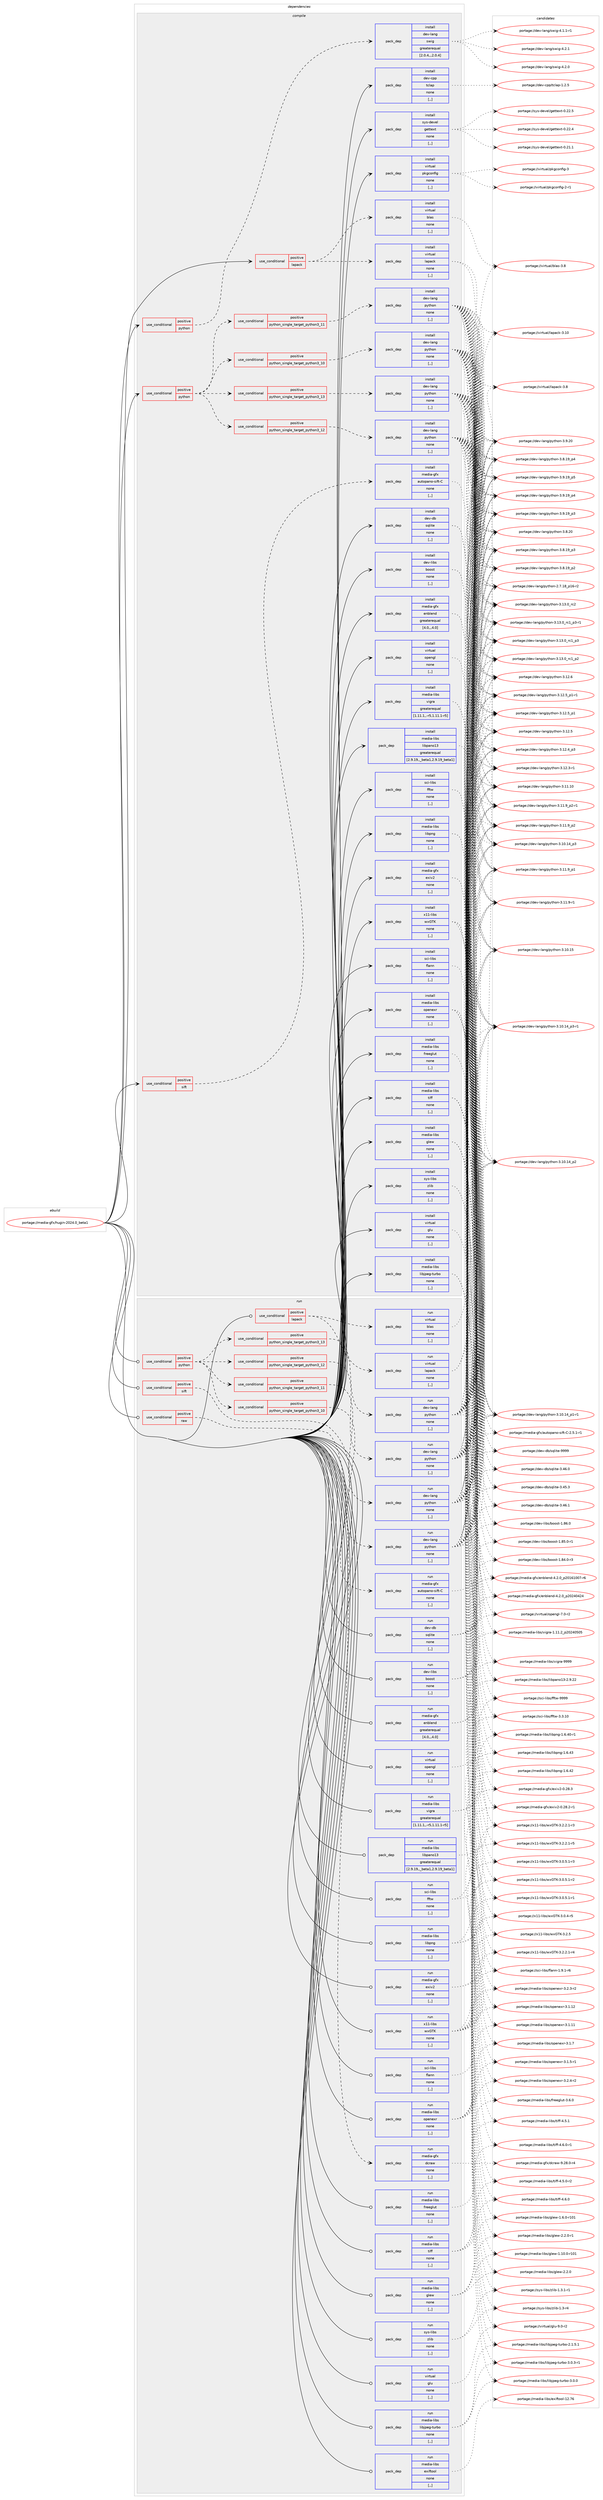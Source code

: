 digraph prolog {

# *************
# Graph options
# *************

newrank=true;
concentrate=true;
compound=true;
graph [rankdir=LR,fontname=Helvetica,fontsize=10,ranksep=1.5];#, ranksep=2.5, nodesep=0.2];
edge  [arrowhead=vee];
node  [fontname=Helvetica,fontsize=10];

# **********
# The ebuild
# **********

subgraph cluster_leftcol {
color=gray;
label=<<i>ebuild</i>>;
id [label="portage://media-gfx/hugin-2024.0_beta1", color=red, width=4, href="../media-gfx/hugin-2024.0_beta1.svg"];
}

# ****************
# The dependencies
# ****************

subgraph cluster_midcol {
color=gray;
label=<<i>dependencies</i>>;
subgraph cluster_compile {
fillcolor="#eeeeee";
style=filled;
label=<<i>compile</i>>;
subgraph cond205819 {
dependency798231 [label=<<TABLE BORDER="0" CELLBORDER="1" CELLSPACING="0" CELLPADDING="4"><TR><TD ROWSPAN="3" CELLPADDING="10">use_conditional</TD></TR><TR><TD>positive</TD></TR><TR><TD>lapack</TD></TR></TABLE>>, shape=none, color=red];
subgraph pack586323 {
dependency798232 [label=<<TABLE BORDER="0" CELLBORDER="1" CELLSPACING="0" CELLPADDING="4" WIDTH="220"><TR><TD ROWSPAN="6" CELLPADDING="30">pack_dep</TD></TR><TR><TD WIDTH="110">install</TD></TR><TR><TD>virtual</TD></TR><TR><TD>blas</TD></TR><TR><TD>none</TD></TR><TR><TD>[,,]</TD></TR></TABLE>>, shape=none, color=blue];
}
dependency798231:e -> dependency798232:w [weight=20,style="dashed",arrowhead="vee"];
subgraph pack586324 {
dependency798233 [label=<<TABLE BORDER="0" CELLBORDER="1" CELLSPACING="0" CELLPADDING="4" WIDTH="220"><TR><TD ROWSPAN="6" CELLPADDING="30">pack_dep</TD></TR><TR><TD WIDTH="110">install</TD></TR><TR><TD>virtual</TD></TR><TR><TD>lapack</TD></TR><TR><TD>none</TD></TR><TR><TD>[,,]</TD></TR></TABLE>>, shape=none, color=blue];
}
dependency798231:e -> dependency798233:w [weight=20,style="dashed",arrowhead="vee"];
}
id:e -> dependency798231:w [weight=20,style="solid",arrowhead="vee"];
subgraph cond205820 {
dependency798234 [label=<<TABLE BORDER="0" CELLBORDER="1" CELLSPACING="0" CELLPADDING="4"><TR><TD ROWSPAN="3" CELLPADDING="10">use_conditional</TD></TR><TR><TD>positive</TD></TR><TR><TD>python</TD></TR></TABLE>>, shape=none, color=red];
subgraph cond205821 {
dependency798235 [label=<<TABLE BORDER="0" CELLBORDER="1" CELLSPACING="0" CELLPADDING="4"><TR><TD ROWSPAN="3" CELLPADDING="10">use_conditional</TD></TR><TR><TD>positive</TD></TR><TR><TD>python_single_target_python3_10</TD></TR></TABLE>>, shape=none, color=red];
subgraph pack586325 {
dependency798236 [label=<<TABLE BORDER="0" CELLBORDER="1" CELLSPACING="0" CELLPADDING="4" WIDTH="220"><TR><TD ROWSPAN="6" CELLPADDING="30">pack_dep</TD></TR><TR><TD WIDTH="110">install</TD></TR><TR><TD>dev-lang</TD></TR><TR><TD>python</TD></TR><TR><TD>none</TD></TR><TR><TD>[,,]</TD></TR></TABLE>>, shape=none, color=blue];
}
dependency798235:e -> dependency798236:w [weight=20,style="dashed",arrowhead="vee"];
}
dependency798234:e -> dependency798235:w [weight=20,style="dashed",arrowhead="vee"];
subgraph cond205822 {
dependency798237 [label=<<TABLE BORDER="0" CELLBORDER="1" CELLSPACING="0" CELLPADDING="4"><TR><TD ROWSPAN="3" CELLPADDING="10">use_conditional</TD></TR><TR><TD>positive</TD></TR><TR><TD>python_single_target_python3_11</TD></TR></TABLE>>, shape=none, color=red];
subgraph pack586326 {
dependency798238 [label=<<TABLE BORDER="0" CELLBORDER="1" CELLSPACING="0" CELLPADDING="4" WIDTH="220"><TR><TD ROWSPAN="6" CELLPADDING="30">pack_dep</TD></TR><TR><TD WIDTH="110">install</TD></TR><TR><TD>dev-lang</TD></TR><TR><TD>python</TD></TR><TR><TD>none</TD></TR><TR><TD>[,,]</TD></TR></TABLE>>, shape=none, color=blue];
}
dependency798237:e -> dependency798238:w [weight=20,style="dashed",arrowhead="vee"];
}
dependency798234:e -> dependency798237:w [weight=20,style="dashed",arrowhead="vee"];
subgraph cond205823 {
dependency798239 [label=<<TABLE BORDER="0" CELLBORDER="1" CELLSPACING="0" CELLPADDING="4"><TR><TD ROWSPAN="3" CELLPADDING="10">use_conditional</TD></TR><TR><TD>positive</TD></TR><TR><TD>python_single_target_python3_12</TD></TR></TABLE>>, shape=none, color=red];
subgraph pack586327 {
dependency798240 [label=<<TABLE BORDER="0" CELLBORDER="1" CELLSPACING="0" CELLPADDING="4" WIDTH="220"><TR><TD ROWSPAN="6" CELLPADDING="30">pack_dep</TD></TR><TR><TD WIDTH="110">install</TD></TR><TR><TD>dev-lang</TD></TR><TR><TD>python</TD></TR><TR><TD>none</TD></TR><TR><TD>[,,]</TD></TR></TABLE>>, shape=none, color=blue];
}
dependency798239:e -> dependency798240:w [weight=20,style="dashed",arrowhead="vee"];
}
dependency798234:e -> dependency798239:w [weight=20,style="dashed",arrowhead="vee"];
subgraph cond205824 {
dependency798241 [label=<<TABLE BORDER="0" CELLBORDER="1" CELLSPACING="0" CELLPADDING="4"><TR><TD ROWSPAN="3" CELLPADDING="10">use_conditional</TD></TR><TR><TD>positive</TD></TR><TR><TD>python_single_target_python3_13</TD></TR></TABLE>>, shape=none, color=red];
subgraph pack586328 {
dependency798242 [label=<<TABLE BORDER="0" CELLBORDER="1" CELLSPACING="0" CELLPADDING="4" WIDTH="220"><TR><TD ROWSPAN="6" CELLPADDING="30">pack_dep</TD></TR><TR><TD WIDTH="110">install</TD></TR><TR><TD>dev-lang</TD></TR><TR><TD>python</TD></TR><TR><TD>none</TD></TR><TR><TD>[,,]</TD></TR></TABLE>>, shape=none, color=blue];
}
dependency798241:e -> dependency798242:w [weight=20,style="dashed",arrowhead="vee"];
}
dependency798234:e -> dependency798241:w [weight=20,style="dashed",arrowhead="vee"];
}
id:e -> dependency798234:w [weight=20,style="solid",arrowhead="vee"];
subgraph cond205825 {
dependency798243 [label=<<TABLE BORDER="0" CELLBORDER="1" CELLSPACING="0" CELLPADDING="4"><TR><TD ROWSPAN="3" CELLPADDING="10">use_conditional</TD></TR><TR><TD>positive</TD></TR><TR><TD>python</TD></TR></TABLE>>, shape=none, color=red];
subgraph pack586329 {
dependency798244 [label=<<TABLE BORDER="0" CELLBORDER="1" CELLSPACING="0" CELLPADDING="4" WIDTH="220"><TR><TD ROWSPAN="6" CELLPADDING="30">pack_dep</TD></TR><TR><TD WIDTH="110">install</TD></TR><TR><TD>dev-lang</TD></TR><TR><TD>swig</TD></TR><TR><TD>greaterequal</TD></TR><TR><TD>[2.0.4,,,2.0.4]</TD></TR></TABLE>>, shape=none, color=blue];
}
dependency798243:e -> dependency798244:w [weight=20,style="dashed",arrowhead="vee"];
}
id:e -> dependency798243:w [weight=20,style="solid",arrowhead="vee"];
subgraph cond205826 {
dependency798245 [label=<<TABLE BORDER="0" CELLBORDER="1" CELLSPACING="0" CELLPADDING="4"><TR><TD ROWSPAN="3" CELLPADDING="10">use_conditional</TD></TR><TR><TD>positive</TD></TR><TR><TD>sift</TD></TR></TABLE>>, shape=none, color=red];
subgraph pack586330 {
dependency798246 [label=<<TABLE BORDER="0" CELLBORDER="1" CELLSPACING="0" CELLPADDING="4" WIDTH="220"><TR><TD ROWSPAN="6" CELLPADDING="30">pack_dep</TD></TR><TR><TD WIDTH="110">install</TD></TR><TR><TD>media-gfx</TD></TR><TR><TD>autopano-sift-C</TD></TR><TR><TD>none</TD></TR><TR><TD>[,,]</TD></TR></TABLE>>, shape=none, color=blue];
}
dependency798245:e -> dependency798246:w [weight=20,style="dashed",arrowhead="vee"];
}
id:e -> dependency798245:w [weight=20,style="solid",arrowhead="vee"];
subgraph pack586331 {
dependency798247 [label=<<TABLE BORDER="0" CELLBORDER="1" CELLSPACING="0" CELLPADDING="4" WIDTH="220"><TR><TD ROWSPAN="6" CELLPADDING="30">pack_dep</TD></TR><TR><TD WIDTH="110">install</TD></TR><TR><TD>dev-cpp</TD></TR><TR><TD>tclap</TD></TR><TR><TD>none</TD></TR><TR><TD>[,,]</TD></TR></TABLE>>, shape=none, color=blue];
}
id:e -> dependency798247:w [weight=20,style="solid",arrowhead="vee"];
subgraph pack586332 {
dependency798248 [label=<<TABLE BORDER="0" CELLBORDER="1" CELLSPACING="0" CELLPADDING="4" WIDTH="220"><TR><TD ROWSPAN="6" CELLPADDING="30">pack_dep</TD></TR><TR><TD WIDTH="110">install</TD></TR><TR><TD>dev-db</TD></TR><TR><TD>sqlite</TD></TR><TR><TD>none</TD></TR><TR><TD>[,,]</TD></TR></TABLE>>, shape=none, color=blue];
}
id:e -> dependency798248:w [weight=20,style="solid",arrowhead="vee"];
subgraph pack586333 {
dependency798249 [label=<<TABLE BORDER="0" CELLBORDER="1" CELLSPACING="0" CELLPADDING="4" WIDTH="220"><TR><TD ROWSPAN="6" CELLPADDING="30">pack_dep</TD></TR><TR><TD WIDTH="110">install</TD></TR><TR><TD>dev-libs</TD></TR><TR><TD>boost</TD></TR><TR><TD>none</TD></TR><TR><TD>[,,]</TD></TR></TABLE>>, shape=none, color=blue];
}
id:e -> dependency798249:w [weight=20,style="solid",arrowhead="vee"];
subgraph pack586334 {
dependency798250 [label=<<TABLE BORDER="0" CELLBORDER="1" CELLSPACING="0" CELLPADDING="4" WIDTH="220"><TR><TD ROWSPAN="6" CELLPADDING="30">pack_dep</TD></TR><TR><TD WIDTH="110">install</TD></TR><TR><TD>media-gfx</TD></TR><TR><TD>enblend</TD></TR><TR><TD>greaterequal</TD></TR><TR><TD>[4.0,,,4.0]</TD></TR></TABLE>>, shape=none, color=blue];
}
id:e -> dependency798250:w [weight=20,style="solid",arrowhead="vee"];
subgraph pack586335 {
dependency798251 [label=<<TABLE BORDER="0" CELLBORDER="1" CELLSPACING="0" CELLPADDING="4" WIDTH="220"><TR><TD ROWSPAN="6" CELLPADDING="30">pack_dep</TD></TR><TR><TD WIDTH="110">install</TD></TR><TR><TD>media-gfx</TD></TR><TR><TD>exiv2</TD></TR><TR><TD>none</TD></TR><TR><TD>[,,]</TD></TR></TABLE>>, shape=none, color=blue];
}
id:e -> dependency798251:w [weight=20,style="solid",arrowhead="vee"];
subgraph pack586336 {
dependency798252 [label=<<TABLE BORDER="0" CELLBORDER="1" CELLSPACING="0" CELLPADDING="4" WIDTH="220"><TR><TD ROWSPAN="6" CELLPADDING="30">pack_dep</TD></TR><TR><TD WIDTH="110">install</TD></TR><TR><TD>media-libs</TD></TR><TR><TD>freeglut</TD></TR><TR><TD>none</TD></TR><TR><TD>[,,]</TD></TR></TABLE>>, shape=none, color=blue];
}
id:e -> dependency798252:w [weight=20,style="solid",arrowhead="vee"];
subgraph pack586337 {
dependency798253 [label=<<TABLE BORDER="0" CELLBORDER="1" CELLSPACING="0" CELLPADDING="4" WIDTH="220"><TR><TD ROWSPAN="6" CELLPADDING="30">pack_dep</TD></TR><TR><TD WIDTH="110">install</TD></TR><TR><TD>media-libs</TD></TR><TR><TD>glew</TD></TR><TR><TD>none</TD></TR><TR><TD>[,,]</TD></TR></TABLE>>, shape=none, color=blue];
}
id:e -> dependency798253:w [weight=20,style="solid",arrowhead="vee"];
subgraph pack586338 {
dependency798254 [label=<<TABLE BORDER="0" CELLBORDER="1" CELLSPACING="0" CELLPADDING="4" WIDTH="220"><TR><TD ROWSPAN="6" CELLPADDING="30">pack_dep</TD></TR><TR><TD WIDTH="110">install</TD></TR><TR><TD>media-libs</TD></TR><TR><TD>libjpeg-turbo</TD></TR><TR><TD>none</TD></TR><TR><TD>[,,]</TD></TR></TABLE>>, shape=none, color=blue];
}
id:e -> dependency798254:w [weight=20,style="solid",arrowhead="vee"];
subgraph pack586339 {
dependency798255 [label=<<TABLE BORDER="0" CELLBORDER="1" CELLSPACING="0" CELLPADDING="4" WIDTH="220"><TR><TD ROWSPAN="6" CELLPADDING="30">pack_dep</TD></TR><TR><TD WIDTH="110">install</TD></TR><TR><TD>media-libs</TD></TR><TR><TD>libpano13</TD></TR><TR><TD>greaterequal</TD></TR><TR><TD>[2.9.19,,_beta1,2.9.19_beta1]</TD></TR></TABLE>>, shape=none, color=blue];
}
id:e -> dependency798255:w [weight=20,style="solid",arrowhead="vee"];
subgraph pack586340 {
dependency798256 [label=<<TABLE BORDER="0" CELLBORDER="1" CELLSPACING="0" CELLPADDING="4" WIDTH="220"><TR><TD ROWSPAN="6" CELLPADDING="30">pack_dep</TD></TR><TR><TD WIDTH="110">install</TD></TR><TR><TD>media-libs</TD></TR><TR><TD>libpng</TD></TR><TR><TD>none</TD></TR><TR><TD>[,,]</TD></TR></TABLE>>, shape=none, color=blue];
}
id:e -> dependency798256:w [weight=20,style="solid",arrowhead="vee"];
subgraph pack586341 {
dependency798257 [label=<<TABLE BORDER="0" CELLBORDER="1" CELLSPACING="0" CELLPADDING="4" WIDTH="220"><TR><TD ROWSPAN="6" CELLPADDING="30">pack_dep</TD></TR><TR><TD WIDTH="110">install</TD></TR><TR><TD>media-libs</TD></TR><TR><TD>openexr</TD></TR><TR><TD>none</TD></TR><TR><TD>[,,]</TD></TR></TABLE>>, shape=none, color=blue];
}
id:e -> dependency798257:w [weight=20,style="solid",arrowhead="vee"];
subgraph pack586342 {
dependency798258 [label=<<TABLE BORDER="0" CELLBORDER="1" CELLSPACING="0" CELLPADDING="4" WIDTH="220"><TR><TD ROWSPAN="6" CELLPADDING="30">pack_dep</TD></TR><TR><TD WIDTH="110">install</TD></TR><TR><TD>media-libs</TD></TR><TR><TD>tiff</TD></TR><TR><TD>none</TD></TR><TR><TD>[,,]</TD></TR></TABLE>>, shape=none, color=blue];
}
id:e -> dependency798258:w [weight=20,style="solid",arrowhead="vee"];
subgraph pack586343 {
dependency798259 [label=<<TABLE BORDER="0" CELLBORDER="1" CELLSPACING="0" CELLPADDING="4" WIDTH="220"><TR><TD ROWSPAN="6" CELLPADDING="30">pack_dep</TD></TR><TR><TD WIDTH="110">install</TD></TR><TR><TD>media-libs</TD></TR><TR><TD>vigra</TD></TR><TR><TD>greaterequal</TD></TR><TR><TD>[1.11.1,,-r5,1.11.1-r5]</TD></TR></TABLE>>, shape=none, color=blue];
}
id:e -> dependency798259:w [weight=20,style="solid",arrowhead="vee"];
subgraph pack586344 {
dependency798260 [label=<<TABLE BORDER="0" CELLBORDER="1" CELLSPACING="0" CELLPADDING="4" WIDTH="220"><TR><TD ROWSPAN="6" CELLPADDING="30">pack_dep</TD></TR><TR><TD WIDTH="110">install</TD></TR><TR><TD>sci-libs</TD></TR><TR><TD>fftw</TD></TR><TR><TD>none</TD></TR><TR><TD>[,,]</TD></TR></TABLE>>, shape=none, color=blue];
}
id:e -> dependency798260:w [weight=20,style="solid",arrowhead="vee"];
subgraph pack586345 {
dependency798261 [label=<<TABLE BORDER="0" CELLBORDER="1" CELLSPACING="0" CELLPADDING="4" WIDTH="220"><TR><TD ROWSPAN="6" CELLPADDING="30">pack_dep</TD></TR><TR><TD WIDTH="110">install</TD></TR><TR><TD>sci-libs</TD></TR><TR><TD>flann</TD></TR><TR><TD>none</TD></TR><TR><TD>[,,]</TD></TR></TABLE>>, shape=none, color=blue];
}
id:e -> dependency798261:w [weight=20,style="solid",arrowhead="vee"];
subgraph pack586346 {
dependency798262 [label=<<TABLE BORDER="0" CELLBORDER="1" CELLSPACING="0" CELLPADDING="4" WIDTH="220"><TR><TD ROWSPAN="6" CELLPADDING="30">pack_dep</TD></TR><TR><TD WIDTH="110">install</TD></TR><TR><TD>sys-devel</TD></TR><TR><TD>gettext</TD></TR><TR><TD>none</TD></TR><TR><TD>[,,]</TD></TR></TABLE>>, shape=none, color=blue];
}
id:e -> dependency798262:w [weight=20,style="solid",arrowhead="vee"];
subgraph pack586347 {
dependency798263 [label=<<TABLE BORDER="0" CELLBORDER="1" CELLSPACING="0" CELLPADDING="4" WIDTH="220"><TR><TD ROWSPAN="6" CELLPADDING="30">pack_dep</TD></TR><TR><TD WIDTH="110">install</TD></TR><TR><TD>sys-libs</TD></TR><TR><TD>zlib</TD></TR><TR><TD>none</TD></TR><TR><TD>[,,]</TD></TR></TABLE>>, shape=none, color=blue];
}
id:e -> dependency798263:w [weight=20,style="solid",arrowhead="vee"];
subgraph pack586348 {
dependency798264 [label=<<TABLE BORDER="0" CELLBORDER="1" CELLSPACING="0" CELLPADDING="4" WIDTH="220"><TR><TD ROWSPAN="6" CELLPADDING="30">pack_dep</TD></TR><TR><TD WIDTH="110">install</TD></TR><TR><TD>virtual</TD></TR><TR><TD>glu</TD></TR><TR><TD>none</TD></TR><TR><TD>[,,]</TD></TR></TABLE>>, shape=none, color=blue];
}
id:e -> dependency798264:w [weight=20,style="solid",arrowhead="vee"];
subgraph pack586349 {
dependency798265 [label=<<TABLE BORDER="0" CELLBORDER="1" CELLSPACING="0" CELLPADDING="4" WIDTH="220"><TR><TD ROWSPAN="6" CELLPADDING="30">pack_dep</TD></TR><TR><TD WIDTH="110">install</TD></TR><TR><TD>virtual</TD></TR><TR><TD>opengl</TD></TR><TR><TD>none</TD></TR><TR><TD>[,,]</TD></TR></TABLE>>, shape=none, color=blue];
}
id:e -> dependency798265:w [weight=20,style="solid",arrowhead="vee"];
subgraph pack586350 {
dependency798266 [label=<<TABLE BORDER="0" CELLBORDER="1" CELLSPACING="0" CELLPADDING="4" WIDTH="220"><TR><TD ROWSPAN="6" CELLPADDING="30">pack_dep</TD></TR><TR><TD WIDTH="110">install</TD></TR><TR><TD>virtual</TD></TR><TR><TD>pkgconfig</TD></TR><TR><TD>none</TD></TR><TR><TD>[,,]</TD></TR></TABLE>>, shape=none, color=blue];
}
id:e -> dependency798266:w [weight=20,style="solid",arrowhead="vee"];
subgraph pack586351 {
dependency798267 [label=<<TABLE BORDER="0" CELLBORDER="1" CELLSPACING="0" CELLPADDING="4" WIDTH="220"><TR><TD ROWSPAN="6" CELLPADDING="30">pack_dep</TD></TR><TR><TD WIDTH="110">install</TD></TR><TR><TD>x11-libs</TD></TR><TR><TD>wxGTK</TD></TR><TR><TD>none</TD></TR><TR><TD>[,,]</TD></TR></TABLE>>, shape=none, color=blue];
}
id:e -> dependency798267:w [weight=20,style="solid",arrowhead="vee"];
}
subgraph cluster_compileandrun {
fillcolor="#eeeeee";
style=filled;
label=<<i>compile and run</i>>;
}
subgraph cluster_run {
fillcolor="#eeeeee";
style=filled;
label=<<i>run</i>>;
subgraph cond205827 {
dependency798268 [label=<<TABLE BORDER="0" CELLBORDER="1" CELLSPACING="0" CELLPADDING="4"><TR><TD ROWSPAN="3" CELLPADDING="10">use_conditional</TD></TR><TR><TD>positive</TD></TR><TR><TD>lapack</TD></TR></TABLE>>, shape=none, color=red];
subgraph pack586352 {
dependency798269 [label=<<TABLE BORDER="0" CELLBORDER="1" CELLSPACING="0" CELLPADDING="4" WIDTH="220"><TR><TD ROWSPAN="6" CELLPADDING="30">pack_dep</TD></TR><TR><TD WIDTH="110">run</TD></TR><TR><TD>virtual</TD></TR><TR><TD>blas</TD></TR><TR><TD>none</TD></TR><TR><TD>[,,]</TD></TR></TABLE>>, shape=none, color=blue];
}
dependency798268:e -> dependency798269:w [weight=20,style="dashed",arrowhead="vee"];
subgraph pack586353 {
dependency798270 [label=<<TABLE BORDER="0" CELLBORDER="1" CELLSPACING="0" CELLPADDING="4" WIDTH="220"><TR><TD ROWSPAN="6" CELLPADDING="30">pack_dep</TD></TR><TR><TD WIDTH="110">run</TD></TR><TR><TD>virtual</TD></TR><TR><TD>lapack</TD></TR><TR><TD>none</TD></TR><TR><TD>[,,]</TD></TR></TABLE>>, shape=none, color=blue];
}
dependency798268:e -> dependency798270:w [weight=20,style="dashed",arrowhead="vee"];
}
id:e -> dependency798268:w [weight=20,style="solid",arrowhead="odot"];
subgraph cond205828 {
dependency798271 [label=<<TABLE BORDER="0" CELLBORDER="1" CELLSPACING="0" CELLPADDING="4"><TR><TD ROWSPAN="3" CELLPADDING="10">use_conditional</TD></TR><TR><TD>positive</TD></TR><TR><TD>python</TD></TR></TABLE>>, shape=none, color=red];
subgraph cond205829 {
dependency798272 [label=<<TABLE BORDER="0" CELLBORDER="1" CELLSPACING="0" CELLPADDING="4"><TR><TD ROWSPAN="3" CELLPADDING="10">use_conditional</TD></TR><TR><TD>positive</TD></TR><TR><TD>python_single_target_python3_10</TD></TR></TABLE>>, shape=none, color=red];
subgraph pack586354 {
dependency798273 [label=<<TABLE BORDER="0" CELLBORDER="1" CELLSPACING="0" CELLPADDING="4" WIDTH="220"><TR><TD ROWSPAN="6" CELLPADDING="30">pack_dep</TD></TR><TR><TD WIDTH="110">run</TD></TR><TR><TD>dev-lang</TD></TR><TR><TD>python</TD></TR><TR><TD>none</TD></TR><TR><TD>[,,]</TD></TR></TABLE>>, shape=none, color=blue];
}
dependency798272:e -> dependency798273:w [weight=20,style="dashed",arrowhead="vee"];
}
dependency798271:e -> dependency798272:w [weight=20,style="dashed",arrowhead="vee"];
subgraph cond205830 {
dependency798274 [label=<<TABLE BORDER="0" CELLBORDER="1" CELLSPACING="0" CELLPADDING="4"><TR><TD ROWSPAN="3" CELLPADDING="10">use_conditional</TD></TR><TR><TD>positive</TD></TR><TR><TD>python_single_target_python3_11</TD></TR></TABLE>>, shape=none, color=red];
subgraph pack586355 {
dependency798275 [label=<<TABLE BORDER="0" CELLBORDER="1" CELLSPACING="0" CELLPADDING="4" WIDTH="220"><TR><TD ROWSPAN="6" CELLPADDING="30">pack_dep</TD></TR><TR><TD WIDTH="110">run</TD></TR><TR><TD>dev-lang</TD></TR><TR><TD>python</TD></TR><TR><TD>none</TD></TR><TR><TD>[,,]</TD></TR></TABLE>>, shape=none, color=blue];
}
dependency798274:e -> dependency798275:w [weight=20,style="dashed",arrowhead="vee"];
}
dependency798271:e -> dependency798274:w [weight=20,style="dashed",arrowhead="vee"];
subgraph cond205831 {
dependency798276 [label=<<TABLE BORDER="0" CELLBORDER="1" CELLSPACING="0" CELLPADDING="4"><TR><TD ROWSPAN="3" CELLPADDING="10">use_conditional</TD></TR><TR><TD>positive</TD></TR><TR><TD>python_single_target_python3_12</TD></TR></TABLE>>, shape=none, color=red];
subgraph pack586356 {
dependency798277 [label=<<TABLE BORDER="0" CELLBORDER="1" CELLSPACING="0" CELLPADDING="4" WIDTH="220"><TR><TD ROWSPAN="6" CELLPADDING="30">pack_dep</TD></TR><TR><TD WIDTH="110">run</TD></TR><TR><TD>dev-lang</TD></TR><TR><TD>python</TD></TR><TR><TD>none</TD></TR><TR><TD>[,,]</TD></TR></TABLE>>, shape=none, color=blue];
}
dependency798276:e -> dependency798277:w [weight=20,style="dashed",arrowhead="vee"];
}
dependency798271:e -> dependency798276:w [weight=20,style="dashed",arrowhead="vee"];
subgraph cond205832 {
dependency798278 [label=<<TABLE BORDER="0" CELLBORDER="1" CELLSPACING="0" CELLPADDING="4"><TR><TD ROWSPAN="3" CELLPADDING="10">use_conditional</TD></TR><TR><TD>positive</TD></TR><TR><TD>python_single_target_python3_13</TD></TR></TABLE>>, shape=none, color=red];
subgraph pack586357 {
dependency798279 [label=<<TABLE BORDER="0" CELLBORDER="1" CELLSPACING="0" CELLPADDING="4" WIDTH="220"><TR><TD ROWSPAN="6" CELLPADDING="30">pack_dep</TD></TR><TR><TD WIDTH="110">run</TD></TR><TR><TD>dev-lang</TD></TR><TR><TD>python</TD></TR><TR><TD>none</TD></TR><TR><TD>[,,]</TD></TR></TABLE>>, shape=none, color=blue];
}
dependency798278:e -> dependency798279:w [weight=20,style="dashed",arrowhead="vee"];
}
dependency798271:e -> dependency798278:w [weight=20,style="dashed",arrowhead="vee"];
}
id:e -> dependency798271:w [weight=20,style="solid",arrowhead="odot"];
subgraph cond205833 {
dependency798280 [label=<<TABLE BORDER="0" CELLBORDER="1" CELLSPACING="0" CELLPADDING="4"><TR><TD ROWSPAN="3" CELLPADDING="10">use_conditional</TD></TR><TR><TD>positive</TD></TR><TR><TD>raw</TD></TR></TABLE>>, shape=none, color=red];
subgraph pack586358 {
dependency798281 [label=<<TABLE BORDER="0" CELLBORDER="1" CELLSPACING="0" CELLPADDING="4" WIDTH="220"><TR><TD ROWSPAN="6" CELLPADDING="30">pack_dep</TD></TR><TR><TD WIDTH="110">run</TD></TR><TR><TD>media-gfx</TD></TR><TR><TD>dcraw</TD></TR><TR><TD>none</TD></TR><TR><TD>[,,]</TD></TR></TABLE>>, shape=none, color=blue];
}
dependency798280:e -> dependency798281:w [weight=20,style="dashed",arrowhead="vee"];
}
id:e -> dependency798280:w [weight=20,style="solid",arrowhead="odot"];
subgraph cond205834 {
dependency798282 [label=<<TABLE BORDER="0" CELLBORDER="1" CELLSPACING="0" CELLPADDING="4"><TR><TD ROWSPAN="3" CELLPADDING="10">use_conditional</TD></TR><TR><TD>positive</TD></TR><TR><TD>sift</TD></TR></TABLE>>, shape=none, color=red];
subgraph pack586359 {
dependency798283 [label=<<TABLE BORDER="0" CELLBORDER="1" CELLSPACING="0" CELLPADDING="4" WIDTH="220"><TR><TD ROWSPAN="6" CELLPADDING="30">pack_dep</TD></TR><TR><TD WIDTH="110">run</TD></TR><TR><TD>media-gfx</TD></TR><TR><TD>autopano-sift-C</TD></TR><TR><TD>none</TD></TR><TR><TD>[,,]</TD></TR></TABLE>>, shape=none, color=blue];
}
dependency798282:e -> dependency798283:w [weight=20,style="dashed",arrowhead="vee"];
}
id:e -> dependency798282:w [weight=20,style="solid",arrowhead="odot"];
subgraph pack586360 {
dependency798284 [label=<<TABLE BORDER="0" CELLBORDER="1" CELLSPACING="0" CELLPADDING="4" WIDTH="220"><TR><TD ROWSPAN="6" CELLPADDING="30">pack_dep</TD></TR><TR><TD WIDTH="110">run</TD></TR><TR><TD>dev-db</TD></TR><TR><TD>sqlite</TD></TR><TR><TD>none</TD></TR><TR><TD>[,,]</TD></TR></TABLE>>, shape=none, color=blue];
}
id:e -> dependency798284:w [weight=20,style="solid",arrowhead="odot"];
subgraph pack586361 {
dependency798285 [label=<<TABLE BORDER="0" CELLBORDER="1" CELLSPACING="0" CELLPADDING="4" WIDTH="220"><TR><TD ROWSPAN="6" CELLPADDING="30">pack_dep</TD></TR><TR><TD WIDTH="110">run</TD></TR><TR><TD>dev-libs</TD></TR><TR><TD>boost</TD></TR><TR><TD>none</TD></TR><TR><TD>[,,]</TD></TR></TABLE>>, shape=none, color=blue];
}
id:e -> dependency798285:w [weight=20,style="solid",arrowhead="odot"];
subgraph pack586362 {
dependency798286 [label=<<TABLE BORDER="0" CELLBORDER="1" CELLSPACING="0" CELLPADDING="4" WIDTH="220"><TR><TD ROWSPAN="6" CELLPADDING="30">pack_dep</TD></TR><TR><TD WIDTH="110">run</TD></TR><TR><TD>media-gfx</TD></TR><TR><TD>enblend</TD></TR><TR><TD>greaterequal</TD></TR><TR><TD>[4.0,,,4.0]</TD></TR></TABLE>>, shape=none, color=blue];
}
id:e -> dependency798286:w [weight=20,style="solid",arrowhead="odot"];
subgraph pack586363 {
dependency798287 [label=<<TABLE BORDER="0" CELLBORDER="1" CELLSPACING="0" CELLPADDING="4" WIDTH="220"><TR><TD ROWSPAN="6" CELLPADDING="30">pack_dep</TD></TR><TR><TD WIDTH="110">run</TD></TR><TR><TD>media-gfx</TD></TR><TR><TD>exiv2</TD></TR><TR><TD>none</TD></TR><TR><TD>[,,]</TD></TR></TABLE>>, shape=none, color=blue];
}
id:e -> dependency798287:w [weight=20,style="solid",arrowhead="odot"];
subgraph pack586364 {
dependency798288 [label=<<TABLE BORDER="0" CELLBORDER="1" CELLSPACING="0" CELLPADDING="4" WIDTH="220"><TR><TD ROWSPAN="6" CELLPADDING="30">pack_dep</TD></TR><TR><TD WIDTH="110">run</TD></TR><TR><TD>media-libs</TD></TR><TR><TD>exiftool</TD></TR><TR><TD>none</TD></TR><TR><TD>[,,]</TD></TR></TABLE>>, shape=none, color=blue];
}
id:e -> dependency798288:w [weight=20,style="solid",arrowhead="odot"];
subgraph pack586365 {
dependency798289 [label=<<TABLE BORDER="0" CELLBORDER="1" CELLSPACING="0" CELLPADDING="4" WIDTH="220"><TR><TD ROWSPAN="6" CELLPADDING="30">pack_dep</TD></TR><TR><TD WIDTH="110">run</TD></TR><TR><TD>media-libs</TD></TR><TR><TD>freeglut</TD></TR><TR><TD>none</TD></TR><TR><TD>[,,]</TD></TR></TABLE>>, shape=none, color=blue];
}
id:e -> dependency798289:w [weight=20,style="solid",arrowhead="odot"];
subgraph pack586366 {
dependency798290 [label=<<TABLE BORDER="0" CELLBORDER="1" CELLSPACING="0" CELLPADDING="4" WIDTH="220"><TR><TD ROWSPAN="6" CELLPADDING="30">pack_dep</TD></TR><TR><TD WIDTH="110">run</TD></TR><TR><TD>media-libs</TD></TR><TR><TD>glew</TD></TR><TR><TD>none</TD></TR><TR><TD>[,,]</TD></TR></TABLE>>, shape=none, color=blue];
}
id:e -> dependency798290:w [weight=20,style="solid",arrowhead="odot"];
subgraph pack586367 {
dependency798291 [label=<<TABLE BORDER="0" CELLBORDER="1" CELLSPACING="0" CELLPADDING="4" WIDTH="220"><TR><TD ROWSPAN="6" CELLPADDING="30">pack_dep</TD></TR><TR><TD WIDTH="110">run</TD></TR><TR><TD>media-libs</TD></TR><TR><TD>libjpeg-turbo</TD></TR><TR><TD>none</TD></TR><TR><TD>[,,]</TD></TR></TABLE>>, shape=none, color=blue];
}
id:e -> dependency798291:w [weight=20,style="solid",arrowhead="odot"];
subgraph pack586368 {
dependency798292 [label=<<TABLE BORDER="0" CELLBORDER="1" CELLSPACING="0" CELLPADDING="4" WIDTH="220"><TR><TD ROWSPAN="6" CELLPADDING="30">pack_dep</TD></TR><TR><TD WIDTH="110">run</TD></TR><TR><TD>media-libs</TD></TR><TR><TD>libpano13</TD></TR><TR><TD>greaterequal</TD></TR><TR><TD>[2.9.19,,_beta1,2.9.19_beta1]</TD></TR></TABLE>>, shape=none, color=blue];
}
id:e -> dependency798292:w [weight=20,style="solid",arrowhead="odot"];
subgraph pack586369 {
dependency798293 [label=<<TABLE BORDER="0" CELLBORDER="1" CELLSPACING="0" CELLPADDING="4" WIDTH="220"><TR><TD ROWSPAN="6" CELLPADDING="30">pack_dep</TD></TR><TR><TD WIDTH="110">run</TD></TR><TR><TD>media-libs</TD></TR><TR><TD>libpng</TD></TR><TR><TD>none</TD></TR><TR><TD>[,,]</TD></TR></TABLE>>, shape=none, color=blue];
}
id:e -> dependency798293:w [weight=20,style="solid",arrowhead="odot"];
subgraph pack586370 {
dependency798294 [label=<<TABLE BORDER="0" CELLBORDER="1" CELLSPACING="0" CELLPADDING="4" WIDTH="220"><TR><TD ROWSPAN="6" CELLPADDING="30">pack_dep</TD></TR><TR><TD WIDTH="110">run</TD></TR><TR><TD>media-libs</TD></TR><TR><TD>openexr</TD></TR><TR><TD>none</TD></TR><TR><TD>[,,]</TD></TR></TABLE>>, shape=none, color=blue];
}
id:e -> dependency798294:w [weight=20,style="solid",arrowhead="odot"];
subgraph pack586371 {
dependency798295 [label=<<TABLE BORDER="0" CELLBORDER="1" CELLSPACING="0" CELLPADDING="4" WIDTH="220"><TR><TD ROWSPAN="6" CELLPADDING="30">pack_dep</TD></TR><TR><TD WIDTH="110">run</TD></TR><TR><TD>media-libs</TD></TR><TR><TD>tiff</TD></TR><TR><TD>none</TD></TR><TR><TD>[,,]</TD></TR></TABLE>>, shape=none, color=blue];
}
id:e -> dependency798295:w [weight=20,style="solid",arrowhead="odot"];
subgraph pack586372 {
dependency798296 [label=<<TABLE BORDER="0" CELLBORDER="1" CELLSPACING="0" CELLPADDING="4" WIDTH="220"><TR><TD ROWSPAN="6" CELLPADDING="30">pack_dep</TD></TR><TR><TD WIDTH="110">run</TD></TR><TR><TD>media-libs</TD></TR><TR><TD>vigra</TD></TR><TR><TD>greaterequal</TD></TR><TR><TD>[1.11.1,,-r5,1.11.1-r5]</TD></TR></TABLE>>, shape=none, color=blue];
}
id:e -> dependency798296:w [weight=20,style="solid",arrowhead="odot"];
subgraph pack586373 {
dependency798297 [label=<<TABLE BORDER="0" CELLBORDER="1" CELLSPACING="0" CELLPADDING="4" WIDTH="220"><TR><TD ROWSPAN="6" CELLPADDING="30">pack_dep</TD></TR><TR><TD WIDTH="110">run</TD></TR><TR><TD>sci-libs</TD></TR><TR><TD>fftw</TD></TR><TR><TD>none</TD></TR><TR><TD>[,,]</TD></TR></TABLE>>, shape=none, color=blue];
}
id:e -> dependency798297:w [weight=20,style="solid",arrowhead="odot"];
subgraph pack586374 {
dependency798298 [label=<<TABLE BORDER="0" CELLBORDER="1" CELLSPACING="0" CELLPADDING="4" WIDTH="220"><TR><TD ROWSPAN="6" CELLPADDING="30">pack_dep</TD></TR><TR><TD WIDTH="110">run</TD></TR><TR><TD>sci-libs</TD></TR><TR><TD>flann</TD></TR><TR><TD>none</TD></TR><TR><TD>[,,]</TD></TR></TABLE>>, shape=none, color=blue];
}
id:e -> dependency798298:w [weight=20,style="solid",arrowhead="odot"];
subgraph pack586375 {
dependency798299 [label=<<TABLE BORDER="0" CELLBORDER="1" CELLSPACING="0" CELLPADDING="4" WIDTH="220"><TR><TD ROWSPAN="6" CELLPADDING="30">pack_dep</TD></TR><TR><TD WIDTH="110">run</TD></TR><TR><TD>sys-libs</TD></TR><TR><TD>zlib</TD></TR><TR><TD>none</TD></TR><TR><TD>[,,]</TD></TR></TABLE>>, shape=none, color=blue];
}
id:e -> dependency798299:w [weight=20,style="solid",arrowhead="odot"];
subgraph pack586376 {
dependency798300 [label=<<TABLE BORDER="0" CELLBORDER="1" CELLSPACING="0" CELLPADDING="4" WIDTH="220"><TR><TD ROWSPAN="6" CELLPADDING="30">pack_dep</TD></TR><TR><TD WIDTH="110">run</TD></TR><TR><TD>virtual</TD></TR><TR><TD>glu</TD></TR><TR><TD>none</TD></TR><TR><TD>[,,]</TD></TR></TABLE>>, shape=none, color=blue];
}
id:e -> dependency798300:w [weight=20,style="solid",arrowhead="odot"];
subgraph pack586377 {
dependency798301 [label=<<TABLE BORDER="0" CELLBORDER="1" CELLSPACING="0" CELLPADDING="4" WIDTH="220"><TR><TD ROWSPAN="6" CELLPADDING="30">pack_dep</TD></TR><TR><TD WIDTH="110">run</TD></TR><TR><TD>virtual</TD></TR><TR><TD>opengl</TD></TR><TR><TD>none</TD></TR><TR><TD>[,,]</TD></TR></TABLE>>, shape=none, color=blue];
}
id:e -> dependency798301:w [weight=20,style="solid",arrowhead="odot"];
subgraph pack586378 {
dependency798302 [label=<<TABLE BORDER="0" CELLBORDER="1" CELLSPACING="0" CELLPADDING="4" WIDTH="220"><TR><TD ROWSPAN="6" CELLPADDING="30">pack_dep</TD></TR><TR><TD WIDTH="110">run</TD></TR><TR><TD>x11-libs</TD></TR><TR><TD>wxGTK</TD></TR><TR><TD>none</TD></TR><TR><TD>[,,]</TD></TR></TABLE>>, shape=none, color=blue];
}
id:e -> dependency798302:w [weight=20,style="solid",arrowhead="odot"];
}
}

# **************
# The candidates
# **************

subgraph cluster_choices {
rank=same;
color=gray;
label=<<i>candidates</i>>;

subgraph choice586323 {
color=black;
nodesep=1;
choice1181051141161179710847981089711545514656 [label="portage://virtual/blas-3.8", color=red, width=4,href="../virtual/blas-3.8.svg"];
dependency798232:e -> choice1181051141161179710847981089711545514656:w [style=dotted,weight="100"];
}
subgraph choice586324 {
color=black;
nodesep=1;
choice11810511411611797108471089711297991074551464948 [label="portage://virtual/lapack-3.10", color=red, width=4,href="../virtual/lapack-3.10.svg"];
choice118105114116117971084710897112979910745514656 [label="portage://virtual/lapack-3.8", color=red, width=4,href="../virtual/lapack-3.8.svg"];
dependency798233:e -> choice11810511411611797108471089711297991074551464948:w [style=dotted,weight="100"];
dependency798233:e -> choice118105114116117971084710897112979910745514656:w [style=dotted,weight="100"];
}
subgraph choice586325 {
color=black;
nodesep=1;
choice10010111845108971101034711212111610411111045514649514648951149950 [label="portage://dev-lang/python-3.13.0_rc2", color=red, width=4,href="../dev-lang/python-3.13.0_rc2.svg"];
choice1001011184510897110103471121211161041111104551464951464895114994995112514511449 [label="portage://dev-lang/python-3.13.0_rc1_p3-r1", color=red, width=4,href="../dev-lang/python-3.13.0_rc1_p3-r1.svg"];
choice100101118451089711010347112121116104111110455146495146489511499499511251 [label="portage://dev-lang/python-3.13.0_rc1_p3", color=red, width=4,href="../dev-lang/python-3.13.0_rc1_p3.svg"];
choice100101118451089711010347112121116104111110455146495146489511499499511250 [label="portage://dev-lang/python-3.13.0_rc1_p2", color=red, width=4,href="../dev-lang/python-3.13.0_rc1_p2.svg"];
choice10010111845108971101034711212111610411111045514649504654 [label="portage://dev-lang/python-3.12.6", color=red, width=4,href="../dev-lang/python-3.12.6.svg"];
choice1001011184510897110103471121211161041111104551464950465395112494511449 [label="portage://dev-lang/python-3.12.5_p1-r1", color=red, width=4,href="../dev-lang/python-3.12.5_p1-r1.svg"];
choice100101118451089711010347112121116104111110455146495046539511249 [label="portage://dev-lang/python-3.12.5_p1", color=red, width=4,href="../dev-lang/python-3.12.5_p1.svg"];
choice10010111845108971101034711212111610411111045514649504653 [label="portage://dev-lang/python-3.12.5", color=red, width=4,href="../dev-lang/python-3.12.5.svg"];
choice100101118451089711010347112121116104111110455146495046529511251 [label="portage://dev-lang/python-3.12.4_p3", color=red, width=4,href="../dev-lang/python-3.12.4_p3.svg"];
choice100101118451089711010347112121116104111110455146495046514511449 [label="portage://dev-lang/python-3.12.3-r1", color=red, width=4,href="../dev-lang/python-3.12.3-r1.svg"];
choice1001011184510897110103471121211161041111104551464949464948 [label="portage://dev-lang/python-3.11.10", color=red, width=4,href="../dev-lang/python-3.11.10.svg"];
choice1001011184510897110103471121211161041111104551464949465795112504511449 [label="portage://dev-lang/python-3.11.9_p2-r1", color=red, width=4,href="../dev-lang/python-3.11.9_p2-r1.svg"];
choice100101118451089711010347112121116104111110455146494946579511250 [label="portage://dev-lang/python-3.11.9_p2", color=red, width=4,href="../dev-lang/python-3.11.9_p2.svg"];
choice100101118451089711010347112121116104111110455146494946579511249 [label="portage://dev-lang/python-3.11.9_p1", color=red, width=4,href="../dev-lang/python-3.11.9_p1.svg"];
choice100101118451089711010347112121116104111110455146494946574511449 [label="portage://dev-lang/python-3.11.9-r1", color=red, width=4,href="../dev-lang/python-3.11.9-r1.svg"];
choice1001011184510897110103471121211161041111104551464948464953 [label="portage://dev-lang/python-3.10.15", color=red, width=4,href="../dev-lang/python-3.10.15.svg"];
choice100101118451089711010347112121116104111110455146494846495295112514511449 [label="portage://dev-lang/python-3.10.14_p3-r1", color=red, width=4,href="../dev-lang/python-3.10.14_p3-r1.svg"];
choice10010111845108971101034711212111610411111045514649484649529511251 [label="portage://dev-lang/python-3.10.14_p3", color=red, width=4,href="../dev-lang/python-3.10.14_p3.svg"];
choice10010111845108971101034711212111610411111045514649484649529511250 [label="portage://dev-lang/python-3.10.14_p2", color=red, width=4,href="../dev-lang/python-3.10.14_p2.svg"];
choice100101118451089711010347112121116104111110455146494846495295112494511449 [label="portage://dev-lang/python-3.10.14_p1-r1", color=red, width=4,href="../dev-lang/python-3.10.14_p1-r1.svg"];
choice10010111845108971101034711212111610411111045514657465048 [label="portage://dev-lang/python-3.9.20", color=red, width=4,href="../dev-lang/python-3.9.20.svg"];
choice100101118451089711010347112121116104111110455146574649579511253 [label="portage://dev-lang/python-3.9.19_p5", color=red, width=4,href="../dev-lang/python-3.9.19_p5.svg"];
choice100101118451089711010347112121116104111110455146574649579511252 [label="portage://dev-lang/python-3.9.19_p4", color=red, width=4,href="../dev-lang/python-3.9.19_p4.svg"];
choice100101118451089711010347112121116104111110455146574649579511251 [label="portage://dev-lang/python-3.9.19_p3", color=red, width=4,href="../dev-lang/python-3.9.19_p3.svg"];
choice10010111845108971101034711212111610411111045514656465048 [label="portage://dev-lang/python-3.8.20", color=red, width=4,href="../dev-lang/python-3.8.20.svg"];
choice100101118451089711010347112121116104111110455146564649579511252 [label="portage://dev-lang/python-3.8.19_p4", color=red, width=4,href="../dev-lang/python-3.8.19_p4.svg"];
choice100101118451089711010347112121116104111110455146564649579511251 [label="portage://dev-lang/python-3.8.19_p3", color=red, width=4,href="../dev-lang/python-3.8.19_p3.svg"];
choice100101118451089711010347112121116104111110455146564649579511250 [label="portage://dev-lang/python-3.8.19_p2", color=red, width=4,href="../dev-lang/python-3.8.19_p2.svg"];
choice100101118451089711010347112121116104111110455046554649569511249544511450 [label="portage://dev-lang/python-2.7.18_p16-r2", color=red, width=4,href="../dev-lang/python-2.7.18_p16-r2.svg"];
dependency798236:e -> choice10010111845108971101034711212111610411111045514649514648951149950:w [style=dotted,weight="100"];
dependency798236:e -> choice1001011184510897110103471121211161041111104551464951464895114994995112514511449:w [style=dotted,weight="100"];
dependency798236:e -> choice100101118451089711010347112121116104111110455146495146489511499499511251:w [style=dotted,weight="100"];
dependency798236:e -> choice100101118451089711010347112121116104111110455146495146489511499499511250:w [style=dotted,weight="100"];
dependency798236:e -> choice10010111845108971101034711212111610411111045514649504654:w [style=dotted,weight="100"];
dependency798236:e -> choice1001011184510897110103471121211161041111104551464950465395112494511449:w [style=dotted,weight="100"];
dependency798236:e -> choice100101118451089711010347112121116104111110455146495046539511249:w [style=dotted,weight="100"];
dependency798236:e -> choice10010111845108971101034711212111610411111045514649504653:w [style=dotted,weight="100"];
dependency798236:e -> choice100101118451089711010347112121116104111110455146495046529511251:w [style=dotted,weight="100"];
dependency798236:e -> choice100101118451089711010347112121116104111110455146495046514511449:w [style=dotted,weight="100"];
dependency798236:e -> choice1001011184510897110103471121211161041111104551464949464948:w [style=dotted,weight="100"];
dependency798236:e -> choice1001011184510897110103471121211161041111104551464949465795112504511449:w [style=dotted,weight="100"];
dependency798236:e -> choice100101118451089711010347112121116104111110455146494946579511250:w [style=dotted,weight="100"];
dependency798236:e -> choice100101118451089711010347112121116104111110455146494946579511249:w [style=dotted,weight="100"];
dependency798236:e -> choice100101118451089711010347112121116104111110455146494946574511449:w [style=dotted,weight="100"];
dependency798236:e -> choice1001011184510897110103471121211161041111104551464948464953:w [style=dotted,weight="100"];
dependency798236:e -> choice100101118451089711010347112121116104111110455146494846495295112514511449:w [style=dotted,weight="100"];
dependency798236:e -> choice10010111845108971101034711212111610411111045514649484649529511251:w [style=dotted,weight="100"];
dependency798236:e -> choice10010111845108971101034711212111610411111045514649484649529511250:w [style=dotted,weight="100"];
dependency798236:e -> choice100101118451089711010347112121116104111110455146494846495295112494511449:w [style=dotted,weight="100"];
dependency798236:e -> choice10010111845108971101034711212111610411111045514657465048:w [style=dotted,weight="100"];
dependency798236:e -> choice100101118451089711010347112121116104111110455146574649579511253:w [style=dotted,weight="100"];
dependency798236:e -> choice100101118451089711010347112121116104111110455146574649579511252:w [style=dotted,weight="100"];
dependency798236:e -> choice100101118451089711010347112121116104111110455146574649579511251:w [style=dotted,weight="100"];
dependency798236:e -> choice10010111845108971101034711212111610411111045514656465048:w [style=dotted,weight="100"];
dependency798236:e -> choice100101118451089711010347112121116104111110455146564649579511252:w [style=dotted,weight="100"];
dependency798236:e -> choice100101118451089711010347112121116104111110455146564649579511251:w [style=dotted,weight="100"];
dependency798236:e -> choice100101118451089711010347112121116104111110455146564649579511250:w [style=dotted,weight="100"];
dependency798236:e -> choice100101118451089711010347112121116104111110455046554649569511249544511450:w [style=dotted,weight="100"];
}
subgraph choice586326 {
color=black;
nodesep=1;
choice10010111845108971101034711212111610411111045514649514648951149950 [label="portage://dev-lang/python-3.13.0_rc2", color=red, width=4,href="../dev-lang/python-3.13.0_rc2.svg"];
choice1001011184510897110103471121211161041111104551464951464895114994995112514511449 [label="portage://dev-lang/python-3.13.0_rc1_p3-r1", color=red, width=4,href="../dev-lang/python-3.13.0_rc1_p3-r1.svg"];
choice100101118451089711010347112121116104111110455146495146489511499499511251 [label="portage://dev-lang/python-3.13.0_rc1_p3", color=red, width=4,href="../dev-lang/python-3.13.0_rc1_p3.svg"];
choice100101118451089711010347112121116104111110455146495146489511499499511250 [label="portage://dev-lang/python-3.13.0_rc1_p2", color=red, width=4,href="../dev-lang/python-3.13.0_rc1_p2.svg"];
choice10010111845108971101034711212111610411111045514649504654 [label="portage://dev-lang/python-3.12.6", color=red, width=4,href="../dev-lang/python-3.12.6.svg"];
choice1001011184510897110103471121211161041111104551464950465395112494511449 [label="portage://dev-lang/python-3.12.5_p1-r1", color=red, width=4,href="../dev-lang/python-3.12.5_p1-r1.svg"];
choice100101118451089711010347112121116104111110455146495046539511249 [label="portage://dev-lang/python-3.12.5_p1", color=red, width=4,href="../dev-lang/python-3.12.5_p1.svg"];
choice10010111845108971101034711212111610411111045514649504653 [label="portage://dev-lang/python-3.12.5", color=red, width=4,href="../dev-lang/python-3.12.5.svg"];
choice100101118451089711010347112121116104111110455146495046529511251 [label="portage://dev-lang/python-3.12.4_p3", color=red, width=4,href="../dev-lang/python-3.12.4_p3.svg"];
choice100101118451089711010347112121116104111110455146495046514511449 [label="portage://dev-lang/python-3.12.3-r1", color=red, width=4,href="../dev-lang/python-3.12.3-r1.svg"];
choice1001011184510897110103471121211161041111104551464949464948 [label="portage://dev-lang/python-3.11.10", color=red, width=4,href="../dev-lang/python-3.11.10.svg"];
choice1001011184510897110103471121211161041111104551464949465795112504511449 [label="portage://dev-lang/python-3.11.9_p2-r1", color=red, width=4,href="../dev-lang/python-3.11.9_p2-r1.svg"];
choice100101118451089711010347112121116104111110455146494946579511250 [label="portage://dev-lang/python-3.11.9_p2", color=red, width=4,href="../dev-lang/python-3.11.9_p2.svg"];
choice100101118451089711010347112121116104111110455146494946579511249 [label="portage://dev-lang/python-3.11.9_p1", color=red, width=4,href="../dev-lang/python-3.11.9_p1.svg"];
choice100101118451089711010347112121116104111110455146494946574511449 [label="portage://dev-lang/python-3.11.9-r1", color=red, width=4,href="../dev-lang/python-3.11.9-r1.svg"];
choice1001011184510897110103471121211161041111104551464948464953 [label="portage://dev-lang/python-3.10.15", color=red, width=4,href="../dev-lang/python-3.10.15.svg"];
choice100101118451089711010347112121116104111110455146494846495295112514511449 [label="portage://dev-lang/python-3.10.14_p3-r1", color=red, width=4,href="../dev-lang/python-3.10.14_p3-r1.svg"];
choice10010111845108971101034711212111610411111045514649484649529511251 [label="portage://dev-lang/python-3.10.14_p3", color=red, width=4,href="../dev-lang/python-3.10.14_p3.svg"];
choice10010111845108971101034711212111610411111045514649484649529511250 [label="portage://dev-lang/python-3.10.14_p2", color=red, width=4,href="../dev-lang/python-3.10.14_p2.svg"];
choice100101118451089711010347112121116104111110455146494846495295112494511449 [label="portage://dev-lang/python-3.10.14_p1-r1", color=red, width=4,href="../dev-lang/python-3.10.14_p1-r1.svg"];
choice10010111845108971101034711212111610411111045514657465048 [label="portage://dev-lang/python-3.9.20", color=red, width=4,href="../dev-lang/python-3.9.20.svg"];
choice100101118451089711010347112121116104111110455146574649579511253 [label="portage://dev-lang/python-3.9.19_p5", color=red, width=4,href="../dev-lang/python-3.9.19_p5.svg"];
choice100101118451089711010347112121116104111110455146574649579511252 [label="portage://dev-lang/python-3.9.19_p4", color=red, width=4,href="../dev-lang/python-3.9.19_p4.svg"];
choice100101118451089711010347112121116104111110455146574649579511251 [label="portage://dev-lang/python-3.9.19_p3", color=red, width=4,href="../dev-lang/python-3.9.19_p3.svg"];
choice10010111845108971101034711212111610411111045514656465048 [label="portage://dev-lang/python-3.8.20", color=red, width=4,href="../dev-lang/python-3.8.20.svg"];
choice100101118451089711010347112121116104111110455146564649579511252 [label="portage://dev-lang/python-3.8.19_p4", color=red, width=4,href="../dev-lang/python-3.8.19_p4.svg"];
choice100101118451089711010347112121116104111110455146564649579511251 [label="portage://dev-lang/python-3.8.19_p3", color=red, width=4,href="../dev-lang/python-3.8.19_p3.svg"];
choice100101118451089711010347112121116104111110455146564649579511250 [label="portage://dev-lang/python-3.8.19_p2", color=red, width=4,href="../dev-lang/python-3.8.19_p2.svg"];
choice100101118451089711010347112121116104111110455046554649569511249544511450 [label="portage://dev-lang/python-2.7.18_p16-r2", color=red, width=4,href="../dev-lang/python-2.7.18_p16-r2.svg"];
dependency798238:e -> choice10010111845108971101034711212111610411111045514649514648951149950:w [style=dotted,weight="100"];
dependency798238:e -> choice1001011184510897110103471121211161041111104551464951464895114994995112514511449:w [style=dotted,weight="100"];
dependency798238:e -> choice100101118451089711010347112121116104111110455146495146489511499499511251:w [style=dotted,weight="100"];
dependency798238:e -> choice100101118451089711010347112121116104111110455146495146489511499499511250:w [style=dotted,weight="100"];
dependency798238:e -> choice10010111845108971101034711212111610411111045514649504654:w [style=dotted,weight="100"];
dependency798238:e -> choice1001011184510897110103471121211161041111104551464950465395112494511449:w [style=dotted,weight="100"];
dependency798238:e -> choice100101118451089711010347112121116104111110455146495046539511249:w [style=dotted,weight="100"];
dependency798238:e -> choice10010111845108971101034711212111610411111045514649504653:w [style=dotted,weight="100"];
dependency798238:e -> choice100101118451089711010347112121116104111110455146495046529511251:w [style=dotted,weight="100"];
dependency798238:e -> choice100101118451089711010347112121116104111110455146495046514511449:w [style=dotted,weight="100"];
dependency798238:e -> choice1001011184510897110103471121211161041111104551464949464948:w [style=dotted,weight="100"];
dependency798238:e -> choice1001011184510897110103471121211161041111104551464949465795112504511449:w [style=dotted,weight="100"];
dependency798238:e -> choice100101118451089711010347112121116104111110455146494946579511250:w [style=dotted,weight="100"];
dependency798238:e -> choice100101118451089711010347112121116104111110455146494946579511249:w [style=dotted,weight="100"];
dependency798238:e -> choice100101118451089711010347112121116104111110455146494946574511449:w [style=dotted,weight="100"];
dependency798238:e -> choice1001011184510897110103471121211161041111104551464948464953:w [style=dotted,weight="100"];
dependency798238:e -> choice100101118451089711010347112121116104111110455146494846495295112514511449:w [style=dotted,weight="100"];
dependency798238:e -> choice10010111845108971101034711212111610411111045514649484649529511251:w [style=dotted,weight="100"];
dependency798238:e -> choice10010111845108971101034711212111610411111045514649484649529511250:w [style=dotted,weight="100"];
dependency798238:e -> choice100101118451089711010347112121116104111110455146494846495295112494511449:w [style=dotted,weight="100"];
dependency798238:e -> choice10010111845108971101034711212111610411111045514657465048:w [style=dotted,weight="100"];
dependency798238:e -> choice100101118451089711010347112121116104111110455146574649579511253:w [style=dotted,weight="100"];
dependency798238:e -> choice100101118451089711010347112121116104111110455146574649579511252:w [style=dotted,weight="100"];
dependency798238:e -> choice100101118451089711010347112121116104111110455146574649579511251:w [style=dotted,weight="100"];
dependency798238:e -> choice10010111845108971101034711212111610411111045514656465048:w [style=dotted,weight="100"];
dependency798238:e -> choice100101118451089711010347112121116104111110455146564649579511252:w [style=dotted,weight="100"];
dependency798238:e -> choice100101118451089711010347112121116104111110455146564649579511251:w [style=dotted,weight="100"];
dependency798238:e -> choice100101118451089711010347112121116104111110455146564649579511250:w [style=dotted,weight="100"];
dependency798238:e -> choice100101118451089711010347112121116104111110455046554649569511249544511450:w [style=dotted,weight="100"];
}
subgraph choice586327 {
color=black;
nodesep=1;
choice10010111845108971101034711212111610411111045514649514648951149950 [label="portage://dev-lang/python-3.13.0_rc2", color=red, width=4,href="../dev-lang/python-3.13.0_rc2.svg"];
choice1001011184510897110103471121211161041111104551464951464895114994995112514511449 [label="portage://dev-lang/python-3.13.0_rc1_p3-r1", color=red, width=4,href="../dev-lang/python-3.13.0_rc1_p3-r1.svg"];
choice100101118451089711010347112121116104111110455146495146489511499499511251 [label="portage://dev-lang/python-3.13.0_rc1_p3", color=red, width=4,href="../dev-lang/python-3.13.0_rc1_p3.svg"];
choice100101118451089711010347112121116104111110455146495146489511499499511250 [label="portage://dev-lang/python-3.13.0_rc1_p2", color=red, width=4,href="../dev-lang/python-3.13.0_rc1_p2.svg"];
choice10010111845108971101034711212111610411111045514649504654 [label="portage://dev-lang/python-3.12.6", color=red, width=4,href="../dev-lang/python-3.12.6.svg"];
choice1001011184510897110103471121211161041111104551464950465395112494511449 [label="portage://dev-lang/python-3.12.5_p1-r1", color=red, width=4,href="../dev-lang/python-3.12.5_p1-r1.svg"];
choice100101118451089711010347112121116104111110455146495046539511249 [label="portage://dev-lang/python-3.12.5_p1", color=red, width=4,href="../dev-lang/python-3.12.5_p1.svg"];
choice10010111845108971101034711212111610411111045514649504653 [label="portage://dev-lang/python-3.12.5", color=red, width=4,href="../dev-lang/python-3.12.5.svg"];
choice100101118451089711010347112121116104111110455146495046529511251 [label="portage://dev-lang/python-3.12.4_p3", color=red, width=4,href="../dev-lang/python-3.12.4_p3.svg"];
choice100101118451089711010347112121116104111110455146495046514511449 [label="portage://dev-lang/python-3.12.3-r1", color=red, width=4,href="../dev-lang/python-3.12.3-r1.svg"];
choice1001011184510897110103471121211161041111104551464949464948 [label="portage://dev-lang/python-3.11.10", color=red, width=4,href="../dev-lang/python-3.11.10.svg"];
choice1001011184510897110103471121211161041111104551464949465795112504511449 [label="portage://dev-lang/python-3.11.9_p2-r1", color=red, width=4,href="../dev-lang/python-3.11.9_p2-r1.svg"];
choice100101118451089711010347112121116104111110455146494946579511250 [label="portage://dev-lang/python-3.11.9_p2", color=red, width=4,href="../dev-lang/python-3.11.9_p2.svg"];
choice100101118451089711010347112121116104111110455146494946579511249 [label="portage://dev-lang/python-3.11.9_p1", color=red, width=4,href="../dev-lang/python-3.11.9_p1.svg"];
choice100101118451089711010347112121116104111110455146494946574511449 [label="portage://dev-lang/python-3.11.9-r1", color=red, width=4,href="../dev-lang/python-3.11.9-r1.svg"];
choice1001011184510897110103471121211161041111104551464948464953 [label="portage://dev-lang/python-3.10.15", color=red, width=4,href="../dev-lang/python-3.10.15.svg"];
choice100101118451089711010347112121116104111110455146494846495295112514511449 [label="portage://dev-lang/python-3.10.14_p3-r1", color=red, width=4,href="../dev-lang/python-3.10.14_p3-r1.svg"];
choice10010111845108971101034711212111610411111045514649484649529511251 [label="portage://dev-lang/python-3.10.14_p3", color=red, width=4,href="../dev-lang/python-3.10.14_p3.svg"];
choice10010111845108971101034711212111610411111045514649484649529511250 [label="portage://dev-lang/python-3.10.14_p2", color=red, width=4,href="../dev-lang/python-3.10.14_p2.svg"];
choice100101118451089711010347112121116104111110455146494846495295112494511449 [label="portage://dev-lang/python-3.10.14_p1-r1", color=red, width=4,href="../dev-lang/python-3.10.14_p1-r1.svg"];
choice10010111845108971101034711212111610411111045514657465048 [label="portage://dev-lang/python-3.9.20", color=red, width=4,href="../dev-lang/python-3.9.20.svg"];
choice100101118451089711010347112121116104111110455146574649579511253 [label="portage://dev-lang/python-3.9.19_p5", color=red, width=4,href="../dev-lang/python-3.9.19_p5.svg"];
choice100101118451089711010347112121116104111110455146574649579511252 [label="portage://dev-lang/python-3.9.19_p4", color=red, width=4,href="../dev-lang/python-3.9.19_p4.svg"];
choice100101118451089711010347112121116104111110455146574649579511251 [label="portage://dev-lang/python-3.9.19_p3", color=red, width=4,href="../dev-lang/python-3.9.19_p3.svg"];
choice10010111845108971101034711212111610411111045514656465048 [label="portage://dev-lang/python-3.8.20", color=red, width=4,href="../dev-lang/python-3.8.20.svg"];
choice100101118451089711010347112121116104111110455146564649579511252 [label="portage://dev-lang/python-3.8.19_p4", color=red, width=4,href="../dev-lang/python-3.8.19_p4.svg"];
choice100101118451089711010347112121116104111110455146564649579511251 [label="portage://dev-lang/python-3.8.19_p3", color=red, width=4,href="../dev-lang/python-3.8.19_p3.svg"];
choice100101118451089711010347112121116104111110455146564649579511250 [label="portage://dev-lang/python-3.8.19_p2", color=red, width=4,href="../dev-lang/python-3.8.19_p2.svg"];
choice100101118451089711010347112121116104111110455046554649569511249544511450 [label="portage://dev-lang/python-2.7.18_p16-r2", color=red, width=4,href="../dev-lang/python-2.7.18_p16-r2.svg"];
dependency798240:e -> choice10010111845108971101034711212111610411111045514649514648951149950:w [style=dotted,weight="100"];
dependency798240:e -> choice1001011184510897110103471121211161041111104551464951464895114994995112514511449:w [style=dotted,weight="100"];
dependency798240:e -> choice100101118451089711010347112121116104111110455146495146489511499499511251:w [style=dotted,weight="100"];
dependency798240:e -> choice100101118451089711010347112121116104111110455146495146489511499499511250:w [style=dotted,weight="100"];
dependency798240:e -> choice10010111845108971101034711212111610411111045514649504654:w [style=dotted,weight="100"];
dependency798240:e -> choice1001011184510897110103471121211161041111104551464950465395112494511449:w [style=dotted,weight="100"];
dependency798240:e -> choice100101118451089711010347112121116104111110455146495046539511249:w [style=dotted,weight="100"];
dependency798240:e -> choice10010111845108971101034711212111610411111045514649504653:w [style=dotted,weight="100"];
dependency798240:e -> choice100101118451089711010347112121116104111110455146495046529511251:w [style=dotted,weight="100"];
dependency798240:e -> choice100101118451089711010347112121116104111110455146495046514511449:w [style=dotted,weight="100"];
dependency798240:e -> choice1001011184510897110103471121211161041111104551464949464948:w [style=dotted,weight="100"];
dependency798240:e -> choice1001011184510897110103471121211161041111104551464949465795112504511449:w [style=dotted,weight="100"];
dependency798240:e -> choice100101118451089711010347112121116104111110455146494946579511250:w [style=dotted,weight="100"];
dependency798240:e -> choice100101118451089711010347112121116104111110455146494946579511249:w [style=dotted,weight="100"];
dependency798240:e -> choice100101118451089711010347112121116104111110455146494946574511449:w [style=dotted,weight="100"];
dependency798240:e -> choice1001011184510897110103471121211161041111104551464948464953:w [style=dotted,weight="100"];
dependency798240:e -> choice100101118451089711010347112121116104111110455146494846495295112514511449:w [style=dotted,weight="100"];
dependency798240:e -> choice10010111845108971101034711212111610411111045514649484649529511251:w [style=dotted,weight="100"];
dependency798240:e -> choice10010111845108971101034711212111610411111045514649484649529511250:w [style=dotted,weight="100"];
dependency798240:e -> choice100101118451089711010347112121116104111110455146494846495295112494511449:w [style=dotted,weight="100"];
dependency798240:e -> choice10010111845108971101034711212111610411111045514657465048:w [style=dotted,weight="100"];
dependency798240:e -> choice100101118451089711010347112121116104111110455146574649579511253:w [style=dotted,weight="100"];
dependency798240:e -> choice100101118451089711010347112121116104111110455146574649579511252:w [style=dotted,weight="100"];
dependency798240:e -> choice100101118451089711010347112121116104111110455146574649579511251:w [style=dotted,weight="100"];
dependency798240:e -> choice10010111845108971101034711212111610411111045514656465048:w [style=dotted,weight="100"];
dependency798240:e -> choice100101118451089711010347112121116104111110455146564649579511252:w [style=dotted,weight="100"];
dependency798240:e -> choice100101118451089711010347112121116104111110455146564649579511251:w [style=dotted,weight="100"];
dependency798240:e -> choice100101118451089711010347112121116104111110455146564649579511250:w [style=dotted,weight="100"];
dependency798240:e -> choice100101118451089711010347112121116104111110455046554649569511249544511450:w [style=dotted,weight="100"];
}
subgraph choice586328 {
color=black;
nodesep=1;
choice10010111845108971101034711212111610411111045514649514648951149950 [label="portage://dev-lang/python-3.13.0_rc2", color=red, width=4,href="../dev-lang/python-3.13.0_rc2.svg"];
choice1001011184510897110103471121211161041111104551464951464895114994995112514511449 [label="portage://dev-lang/python-3.13.0_rc1_p3-r1", color=red, width=4,href="../dev-lang/python-3.13.0_rc1_p3-r1.svg"];
choice100101118451089711010347112121116104111110455146495146489511499499511251 [label="portage://dev-lang/python-3.13.0_rc1_p3", color=red, width=4,href="../dev-lang/python-3.13.0_rc1_p3.svg"];
choice100101118451089711010347112121116104111110455146495146489511499499511250 [label="portage://dev-lang/python-3.13.0_rc1_p2", color=red, width=4,href="../dev-lang/python-3.13.0_rc1_p2.svg"];
choice10010111845108971101034711212111610411111045514649504654 [label="portage://dev-lang/python-3.12.6", color=red, width=4,href="../dev-lang/python-3.12.6.svg"];
choice1001011184510897110103471121211161041111104551464950465395112494511449 [label="portage://dev-lang/python-3.12.5_p1-r1", color=red, width=4,href="../dev-lang/python-3.12.5_p1-r1.svg"];
choice100101118451089711010347112121116104111110455146495046539511249 [label="portage://dev-lang/python-3.12.5_p1", color=red, width=4,href="../dev-lang/python-3.12.5_p1.svg"];
choice10010111845108971101034711212111610411111045514649504653 [label="portage://dev-lang/python-3.12.5", color=red, width=4,href="../dev-lang/python-3.12.5.svg"];
choice100101118451089711010347112121116104111110455146495046529511251 [label="portage://dev-lang/python-3.12.4_p3", color=red, width=4,href="../dev-lang/python-3.12.4_p3.svg"];
choice100101118451089711010347112121116104111110455146495046514511449 [label="portage://dev-lang/python-3.12.3-r1", color=red, width=4,href="../dev-lang/python-3.12.3-r1.svg"];
choice1001011184510897110103471121211161041111104551464949464948 [label="portage://dev-lang/python-3.11.10", color=red, width=4,href="../dev-lang/python-3.11.10.svg"];
choice1001011184510897110103471121211161041111104551464949465795112504511449 [label="portage://dev-lang/python-3.11.9_p2-r1", color=red, width=4,href="../dev-lang/python-3.11.9_p2-r1.svg"];
choice100101118451089711010347112121116104111110455146494946579511250 [label="portage://dev-lang/python-3.11.9_p2", color=red, width=4,href="../dev-lang/python-3.11.9_p2.svg"];
choice100101118451089711010347112121116104111110455146494946579511249 [label="portage://dev-lang/python-3.11.9_p1", color=red, width=4,href="../dev-lang/python-3.11.9_p1.svg"];
choice100101118451089711010347112121116104111110455146494946574511449 [label="portage://dev-lang/python-3.11.9-r1", color=red, width=4,href="../dev-lang/python-3.11.9-r1.svg"];
choice1001011184510897110103471121211161041111104551464948464953 [label="portage://dev-lang/python-3.10.15", color=red, width=4,href="../dev-lang/python-3.10.15.svg"];
choice100101118451089711010347112121116104111110455146494846495295112514511449 [label="portage://dev-lang/python-3.10.14_p3-r1", color=red, width=4,href="../dev-lang/python-3.10.14_p3-r1.svg"];
choice10010111845108971101034711212111610411111045514649484649529511251 [label="portage://dev-lang/python-3.10.14_p3", color=red, width=4,href="../dev-lang/python-3.10.14_p3.svg"];
choice10010111845108971101034711212111610411111045514649484649529511250 [label="portage://dev-lang/python-3.10.14_p2", color=red, width=4,href="../dev-lang/python-3.10.14_p2.svg"];
choice100101118451089711010347112121116104111110455146494846495295112494511449 [label="portage://dev-lang/python-3.10.14_p1-r1", color=red, width=4,href="../dev-lang/python-3.10.14_p1-r1.svg"];
choice10010111845108971101034711212111610411111045514657465048 [label="portage://dev-lang/python-3.9.20", color=red, width=4,href="../dev-lang/python-3.9.20.svg"];
choice100101118451089711010347112121116104111110455146574649579511253 [label="portage://dev-lang/python-3.9.19_p5", color=red, width=4,href="../dev-lang/python-3.9.19_p5.svg"];
choice100101118451089711010347112121116104111110455146574649579511252 [label="portage://dev-lang/python-3.9.19_p4", color=red, width=4,href="../dev-lang/python-3.9.19_p4.svg"];
choice100101118451089711010347112121116104111110455146574649579511251 [label="portage://dev-lang/python-3.9.19_p3", color=red, width=4,href="../dev-lang/python-3.9.19_p3.svg"];
choice10010111845108971101034711212111610411111045514656465048 [label="portage://dev-lang/python-3.8.20", color=red, width=4,href="../dev-lang/python-3.8.20.svg"];
choice100101118451089711010347112121116104111110455146564649579511252 [label="portage://dev-lang/python-3.8.19_p4", color=red, width=4,href="../dev-lang/python-3.8.19_p4.svg"];
choice100101118451089711010347112121116104111110455146564649579511251 [label="portage://dev-lang/python-3.8.19_p3", color=red, width=4,href="../dev-lang/python-3.8.19_p3.svg"];
choice100101118451089711010347112121116104111110455146564649579511250 [label="portage://dev-lang/python-3.8.19_p2", color=red, width=4,href="../dev-lang/python-3.8.19_p2.svg"];
choice100101118451089711010347112121116104111110455046554649569511249544511450 [label="portage://dev-lang/python-2.7.18_p16-r2", color=red, width=4,href="../dev-lang/python-2.7.18_p16-r2.svg"];
dependency798242:e -> choice10010111845108971101034711212111610411111045514649514648951149950:w [style=dotted,weight="100"];
dependency798242:e -> choice1001011184510897110103471121211161041111104551464951464895114994995112514511449:w [style=dotted,weight="100"];
dependency798242:e -> choice100101118451089711010347112121116104111110455146495146489511499499511251:w [style=dotted,weight="100"];
dependency798242:e -> choice100101118451089711010347112121116104111110455146495146489511499499511250:w [style=dotted,weight="100"];
dependency798242:e -> choice10010111845108971101034711212111610411111045514649504654:w [style=dotted,weight="100"];
dependency798242:e -> choice1001011184510897110103471121211161041111104551464950465395112494511449:w [style=dotted,weight="100"];
dependency798242:e -> choice100101118451089711010347112121116104111110455146495046539511249:w [style=dotted,weight="100"];
dependency798242:e -> choice10010111845108971101034711212111610411111045514649504653:w [style=dotted,weight="100"];
dependency798242:e -> choice100101118451089711010347112121116104111110455146495046529511251:w [style=dotted,weight="100"];
dependency798242:e -> choice100101118451089711010347112121116104111110455146495046514511449:w [style=dotted,weight="100"];
dependency798242:e -> choice1001011184510897110103471121211161041111104551464949464948:w [style=dotted,weight="100"];
dependency798242:e -> choice1001011184510897110103471121211161041111104551464949465795112504511449:w [style=dotted,weight="100"];
dependency798242:e -> choice100101118451089711010347112121116104111110455146494946579511250:w [style=dotted,weight="100"];
dependency798242:e -> choice100101118451089711010347112121116104111110455146494946579511249:w [style=dotted,weight="100"];
dependency798242:e -> choice100101118451089711010347112121116104111110455146494946574511449:w [style=dotted,weight="100"];
dependency798242:e -> choice1001011184510897110103471121211161041111104551464948464953:w [style=dotted,weight="100"];
dependency798242:e -> choice100101118451089711010347112121116104111110455146494846495295112514511449:w [style=dotted,weight="100"];
dependency798242:e -> choice10010111845108971101034711212111610411111045514649484649529511251:w [style=dotted,weight="100"];
dependency798242:e -> choice10010111845108971101034711212111610411111045514649484649529511250:w [style=dotted,weight="100"];
dependency798242:e -> choice100101118451089711010347112121116104111110455146494846495295112494511449:w [style=dotted,weight="100"];
dependency798242:e -> choice10010111845108971101034711212111610411111045514657465048:w [style=dotted,weight="100"];
dependency798242:e -> choice100101118451089711010347112121116104111110455146574649579511253:w [style=dotted,weight="100"];
dependency798242:e -> choice100101118451089711010347112121116104111110455146574649579511252:w [style=dotted,weight="100"];
dependency798242:e -> choice100101118451089711010347112121116104111110455146574649579511251:w [style=dotted,weight="100"];
dependency798242:e -> choice10010111845108971101034711212111610411111045514656465048:w [style=dotted,weight="100"];
dependency798242:e -> choice100101118451089711010347112121116104111110455146564649579511252:w [style=dotted,weight="100"];
dependency798242:e -> choice100101118451089711010347112121116104111110455146564649579511251:w [style=dotted,weight="100"];
dependency798242:e -> choice100101118451089711010347112121116104111110455146564649579511250:w [style=dotted,weight="100"];
dependency798242:e -> choice100101118451089711010347112121116104111110455046554649569511249544511450:w [style=dotted,weight="100"];
}
subgraph choice586329 {
color=black;
nodesep=1;
choice100101118451089711010347115119105103455246504649 [label="portage://dev-lang/swig-4.2.1", color=red, width=4,href="../dev-lang/swig-4.2.1.svg"];
choice100101118451089711010347115119105103455246504648 [label="portage://dev-lang/swig-4.2.0", color=red, width=4,href="../dev-lang/swig-4.2.0.svg"];
choice1001011184510897110103471151191051034552464946494511449 [label="portage://dev-lang/swig-4.1.1-r1", color=red, width=4,href="../dev-lang/swig-4.1.1-r1.svg"];
dependency798244:e -> choice100101118451089711010347115119105103455246504649:w [style=dotted,weight="100"];
dependency798244:e -> choice100101118451089711010347115119105103455246504648:w [style=dotted,weight="100"];
dependency798244:e -> choice1001011184510897110103471151191051034552464946494511449:w [style=dotted,weight="100"];
}
subgraph choice586330 {
color=black;
nodesep=1;
choice10910110010597451031021204797117116111112971101114511510510211645674550465346494511449 [label="portage://media-gfx/autopano-sift-C-2.5.1-r1", color=red, width=4,href="../media-gfx/autopano-sift-C-2.5.1-r1.svg"];
dependency798246:e -> choice10910110010597451031021204797117116111112971101114511510510211645674550465346494511449:w [style=dotted,weight="100"];
}
subgraph choice586331 {
color=black;
nodesep=1;
choice1001011184599112112471169910897112454946504653 [label="portage://dev-cpp/tclap-1.2.5", color=red, width=4,href="../dev-cpp/tclap-1.2.5.svg"];
dependency798247:e -> choice1001011184599112112471169910897112454946504653:w [style=dotted,weight="100"];
}
subgraph choice586332 {
color=black;
nodesep=1;
choice1001011184510098471151131081051161014557575757 [label="portage://dev-db/sqlite-9999", color=red, width=4,href="../dev-db/sqlite-9999.svg"];
choice10010111845100984711511310810511610145514652544649 [label="portage://dev-db/sqlite-3.46.1", color=red, width=4,href="../dev-db/sqlite-3.46.1.svg"];
choice10010111845100984711511310810511610145514652544648 [label="portage://dev-db/sqlite-3.46.0", color=red, width=4,href="../dev-db/sqlite-3.46.0.svg"];
choice10010111845100984711511310810511610145514652534651 [label="portage://dev-db/sqlite-3.45.3", color=red, width=4,href="../dev-db/sqlite-3.45.3.svg"];
dependency798248:e -> choice1001011184510098471151131081051161014557575757:w [style=dotted,weight="100"];
dependency798248:e -> choice10010111845100984711511310810511610145514652544649:w [style=dotted,weight="100"];
dependency798248:e -> choice10010111845100984711511310810511610145514652544648:w [style=dotted,weight="100"];
dependency798248:e -> choice10010111845100984711511310810511610145514652534651:w [style=dotted,weight="100"];
}
subgraph choice586333 {
color=black;
nodesep=1;
choice1001011184510810598115479811111111511645494656544648 [label="portage://dev-libs/boost-1.86.0", color=red, width=4,href="../dev-libs/boost-1.86.0.svg"];
choice10010111845108105981154798111111115116454946565346484511449 [label="portage://dev-libs/boost-1.85.0-r1", color=red, width=4,href="../dev-libs/boost-1.85.0-r1.svg"];
choice10010111845108105981154798111111115116454946565246484511451 [label="portage://dev-libs/boost-1.84.0-r3", color=red, width=4,href="../dev-libs/boost-1.84.0-r3.svg"];
dependency798249:e -> choice1001011184510810598115479811111111511645494656544648:w [style=dotted,weight="100"];
dependency798249:e -> choice10010111845108105981154798111111115116454946565346484511449:w [style=dotted,weight="100"];
dependency798249:e -> choice10010111845108105981154798111111115116454946565246484511451:w [style=dotted,weight="100"];
}
subgraph choice586334 {
color=black;
nodesep=1;
choice10910110010597451031021204710111098108101110100455246504648951125048505248525052 [label="portage://media-gfx/enblend-4.2.0_p20240424", color=red, width=4,href="../media-gfx/enblend-4.2.0_p20240424.svg"];
choice109101100105974510310212047101110981081011101004552465046489511250484954494848554511454 [label="portage://media-gfx/enblend-4.2.0_p20161007-r6", color=red, width=4,href="../media-gfx/enblend-4.2.0_p20161007-r6.svg"];
dependency798250:e -> choice10910110010597451031021204710111098108101110100455246504648951125048505248525052:w [style=dotted,weight="100"];
dependency798250:e -> choice109101100105974510310212047101110981081011101004552465046489511250484954494848554511454:w [style=dotted,weight="100"];
}
subgraph choice586335 {
color=black;
nodesep=1;
choice1091011001059745103102120471011201051185045484650564651 [label="portage://media-gfx/exiv2-0.28.3", color=red, width=4,href="../media-gfx/exiv2-0.28.3.svg"];
choice10910110010597451031021204710112010511850454846505646504511449 [label="portage://media-gfx/exiv2-0.28.2-r1", color=red, width=4,href="../media-gfx/exiv2-0.28.2-r1.svg"];
dependency798251:e -> choice1091011001059745103102120471011201051185045484650564651:w [style=dotted,weight="100"];
dependency798251:e -> choice10910110010597451031021204710112010511850454846505646504511449:w [style=dotted,weight="100"];
}
subgraph choice586336 {
color=black;
nodesep=1;
choice10910110010597451081059811547102114101101103108117116455146544648 [label="portage://media-libs/freeglut-3.6.0", color=red, width=4,href="../media-libs/freeglut-3.6.0.svg"];
dependency798252:e -> choice10910110010597451081059811547102114101101103108117116455146544648:w [style=dotted,weight="100"];
}
subgraph choice586337 {
color=black;
nodesep=1;
choice109101100105974510810598115471031081011194550465046484511449 [label="portage://media-libs/glew-2.2.0-r1", color=red, width=4,href="../media-libs/glew-2.2.0-r1.svg"];
choice10910110010597451081059811547103108101119455046504648 [label="portage://media-libs/glew-2.2.0", color=red, width=4,href="../media-libs/glew-2.2.0.svg"];
choice109101100105974510810598115471031081011194549464948464845114494849 [label="portage://media-libs/glew-1.10.0-r101", color=red, width=4,href="../media-libs/glew-1.10.0-r101.svg"];
choice1091011001059745108105981154710310810111945494654464845114494849 [label="portage://media-libs/glew-1.6.0-r101", color=red, width=4,href="../media-libs/glew-1.6.0-r101.svg"];
dependency798253:e -> choice109101100105974510810598115471031081011194550465046484511449:w [style=dotted,weight="100"];
dependency798253:e -> choice10910110010597451081059811547103108101119455046504648:w [style=dotted,weight="100"];
dependency798253:e -> choice109101100105974510810598115471031081011194549464948464845114494849:w [style=dotted,weight="100"];
dependency798253:e -> choice1091011001059745108105981154710310810111945494654464845114494849:w [style=dotted,weight="100"];
}
subgraph choice586338 {
color=black;
nodesep=1;
choice109101100105974510810598115471081059810611210110345116117114981114551464846514511449 [label="portage://media-libs/libjpeg-turbo-3.0.3-r1", color=red, width=4,href="../media-libs/libjpeg-turbo-3.0.3-r1.svg"];
choice10910110010597451081059811547108105981061121011034511611711498111455146484648 [label="portage://media-libs/libjpeg-turbo-3.0.0", color=red, width=4,href="../media-libs/libjpeg-turbo-3.0.0.svg"];
choice109101100105974510810598115471081059810611210110345116117114981114550464946534649 [label="portage://media-libs/libjpeg-turbo-2.1.5.1", color=red, width=4,href="../media-libs/libjpeg-turbo-2.1.5.1.svg"];
dependency798254:e -> choice109101100105974510810598115471081059810611210110345116117114981114551464846514511449:w [style=dotted,weight="100"];
dependency798254:e -> choice10910110010597451081059811547108105981061121011034511611711498111455146484648:w [style=dotted,weight="100"];
dependency798254:e -> choice109101100105974510810598115471081059810611210110345116117114981114550464946534649:w [style=dotted,weight="100"];
}
subgraph choice586339 {
color=black;
nodesep=1;
choice109101100105974510810598115471081059811297110111495145504657465050 [label="portage://media-libs/libpano13-2.9.22", color=red, width=4,href="../media-libs/libpano13-2.9.22.svg"];
dependency798255:e -> choice109101100105974510810598115471081059811297110111495145504657465050:w [style=dotted,weight="100"];
}
subgraph choice586340 {
color=black;
nodesep=1;
choice109101100105974510810598115471081059811211010345494654465251 [label="portage://media-libs/libpng-1.6.43", color=red, width=4,href="../media-libs/libpng-1.6.43.svg"];
choice109101100105974510810598115471081059811211010345494654465250 [label="portage://media-libs/libpng-1.6.42", color=red, width=4,href="../media-libs/libpng-1.6.42.svg"];
choice1091011001059745108105981154710810598112110103454946544652484511449 [label="portage://media-libs/libpng-1.6.40-r1", color=red, width=4,href="../media-libs/libpng-1.6.40-r1.svg"];
dependency798256:e -> choice109101100105974510810598115471081059811211010345494654465251:w [style=dotted,weight="100"];
dependency798256:e -> choice109101100105974510810598115471081059811211010345494654465250:w [style=dotted,weight="100"];
dependency798256:e -> choice1091011001059745108105981154710810598112110103454946544652484511449:w [style=dotted,weight="100"];
}
subgraph choice586341 {
color=black;
nodesep=1;
choice109101100105974510810598115471111121011101011201144551465046524511450 [label="portage://media-libs/openexr-3.2.4-r2", color=red, width=4,href="../media-libs/openexr-3.2.4-r2.svg"];
choice109101100105974510810598115471111121011101011201144551465046514511450 [label="portage://media-libs/openexr-3.2.3-r2", color=red, width=4,href="../media-libs/openexr-3.2.3-r2.svg"];
choice1091011001059745108105981154711111210111010112011445514649464950 [label="portage://media-libs/openexr-3.1.12", color=red, width=4,href="../media-libs/openexr-3.1.12.svg"];
choice1091011001059745108105981154711111210111010112011445514649464949 [label="portage://media-libs/openexr-3.1.11", color=red, width=4,href="../media-libs/openexr-3.1.11.svg"];
choice10910110010597451081059811547111112101110101120114455146494655 [label="portage://media-libs/openexr-3.1.7", color=red, width=4,href="../media-libs/openexr-3.1.7.svg"];
choice109101100105974510810598115471111121011101011201144551464946534511449 [label="portage://media-libs/openexr-3.1.5-r1", color=red, width=4,href="../media-libs/openexr-3.1.5-r1.svg"];
dependency798257:e -> choice109101100105974510810598115471111121011101011201144551465046524511450:w [style=dotted,weight="100"];
dependency798257:e -> choice109101100105974510810598115471111121011101011201144551465046514511450:w [style=dotted,weight="100"];
dependency798257:e -> choice1091011001059745108105981154711111210111010112011445514649464950:w [style=dotted,weight="100"];
dependency798257:e -> choice1091011001059745108105981154711111210111010112011445514649464949:w [style=dotted,weight="100"];
dependency798257:e -> choice10910110010597451081059811547111112101110101120114455146494655:w [style=dotted,weight="100"];
dependency798257:e -> choice109101100105974510810598115471111121011101011201144551464946534511449:w [style=dotted,weight="100"];
}
subgraph choice586342 {
color=black;
nodesep=1;
choice109101100105974510810598115471161051021024552465446484511449 [label="portage://media-libs/tiff-4.6.0-r1", color=red, width=4,href="../media-libs/tiff-4.6.0-r1.svg"];
choice10910110010597451081059811547116105102102455246544648 [label="portage://media-libs/tiff-4.6.0", color=red, width=4,href="../media-libs/tiff-4.6.0.svg"];
choice10910110010597451081059811547116105102102455246534649 [label="portage://media-libs/tiff-4.5.1", color=red, width=4,href="../media-libs/tiff-4.5.1.svg"];
choice109101100105974510810598115471161051021024552465346484511450 [label="portage://media-libs/tiff-4.5.0-r2", color=red, width=4,href="../media-libs/tiff-4.5.0-r2.svg"];
dependency798258:e -> choice109101100105974510810598115471161051021024552465446484511449:w [style=dotted,weight="100"];
dependency798258:e -> choice10910110010597451081059811547116105102102455246544648:w [style=dotted,weight="100"];
dependency798258:e -> choice10910110010597451081059811547116105102102455246534649:w [style=dotted,weight="100"];
dependency798258:e -> choice109101100105974510810598115471161051021024552465346484511450:w [style=dotted,weight="100"];
}
subgraph choice586343 {
color=black;
nodesep=1;
choice10910110010597451081059811547118105103114974557575757 [label="portage://media-libs/vigra-9999", color=red, width=4,href="../media-libs/vigra-9999.svg"];
choice109101100105974510810598115471181051031149745494649494650951125048505248534853 [label="portage://media-libs/vigra-1.11.2_p20240505", color=red, width=4,href="../media-libs/vigra-1.11.2_p20240505.svg"];
dependency798259:e -> choice10910110010597451081059811547118105103114974557575757:w [style=dotted,weight="100"];
dependency798259:e -> choice109101100105974510810598115471181051031149745494649494650951125048505248534853:w [style=dotted,weight="100"];
}
subgraph choice586344 {
color=black;
nodesep=1;
choice115991054510810598115471021021161194557575757 [label="portage://sci-libs/fftw-9999", color=red, width=4,href="../sci-libs/fftw-9999.svg"];
choice1159910545108105981154710210211611945514651464948 [label="portage://sci-libs/fftw-3.3.10", color=red, width=4,href="../sci-libs/fftw-3.3.10.svg"];
dependency798260:e -> choice115991054510810598115471021021161194557575757:w [style=dotted,weight="100"];
dependency798260:e -> choice1159910545108105981154710210211611945514651464948:w [style=dotted,weight="100"];
}
subgraph choice586345 {
color=black;
nodesep=1;
choice11599105451081059811547102108971101104549465746494511454 [label="portage://sci-libs/flann-1.9.1-r6", color=red, width=4,href="../sci-libs/flann-1.9.1-r6.svg"];
dependency798261:e -> choice11599105451081059811547102108971101104549465746494511454:w [style=dotted,weight="100"];
}
subgraph choice586346 {
color=black;
nodesep=1;
choice115121115451001011181011084710310111611610112011645484650504653 [label="portage://sys-devel/gettext-0.22.5", color=red, width=4,href="../sys-devel/gettext-0.22.5.svg"];
choice115121115451001011181011084710310111611610112011645484650504652 [label="portage://sys-devel/gettext-0.22.4", color=red, width=4,href="../sys-devel/gettext-0.22.4.svg"];
choice115121115451001011181011084710310111611610112011645484650494649 [label="portage://sys-devel/gettext-0.21.1", color=red, width=4,href="../sys-devel/gettext-0.21.1.svg"];
dependency798262:e -> choice115121115451001011181011084710310111611610112011645484650504653:w [style=dotted,weight="100"];
dependency798262:e -> choice115121115451001011181011084710310111611610112011645484650504652:w [style=dotted,weight="100"];
dependency798262:e -> choice115121115451001011181011084710310111611610112011645484650494649:w [style=dotted,weight="100"];
}
subgraph choice586347 {
color=black;
nodesep=1;
choice115121115451081059811547122108105984549465146494511449 [label="portage://sys-libs/zlib-1.3.1-r1", color=red, width=4,href="../sys-libs/zlib-1.3.1-r1.svg"];
choice11512111545108105981154712210810598454946514511452 [label="portage://sys-libs/zlib-1.3-r4", color=red, width=4,href="../sys-libs/zlib-1.3-r4.svg"];
dependency798263:e -> choice115121115451081059811547122108105984549465146494511449:w [style=dotted,weight="100"];
dependency798263:e -> choice11512111545108105981154712210810598454946514511452:w [style=dotted,weight="100"];
}
subgraph choice586348 {
color=black;
nodesep=1;
choice1181051141161179710847103108117455746484511450 [label="portage://virtual/glu-9.0-r2", color=red, width=4,href="../virtual/glu-9.0-r2.svg"];
dependency798264:e -> choice1181051141161179710847103108117455746484511450:w [style=dotted,weight="100"];
}
subgraph choice586349 {
color=black;
nodesep=1;
choice1181051141161179710847111112101110103108455546484511450 [label="portage://virtual/opengl-7.0-r2", color=red, width=4,href="../virtual/opengl-7.0-r2.svg"];
dependency798265:e -> choice1181051141161179710847111112101110103108455546484511450:w [style=dotted,weight="100"];
}
subgraph choice586350 {
color=black;
nodesep=1;
choice1181051141161179710847112107103991111101021051034551 [label="portage://virtual/pkgconfig-3", color=red, width=4,href="../virtual/pkgconfig-3.svg"];
choice11810511411611797108471121071039911111010210510345504511449 [label="portage://virtual/pkgconfig-2-r1", color=red, width=4,href="../virtual/pkgconfig-2-r1.svg"];
dependency798266:e -> choice1181051141161179710847112107103991111101021051034551:w [style=dotted,weight="100"];
dependency798266:e -> choice11810511411611797108471121071039911111010210510345504511449:w [style=dotted,weight="100"];
}
subgraph choice586351 {
color=black;
nodesep=1;
choice1204949451081059811547119120718475455146504653 [label="portage://x11-libs/wxGTK-3.2.5", color=red, width=4,href="../x11-libs/wxGTK-3.2.5.svg"];
choice120494945108105981154711912071847545514650465046494511453 [label="portage://x11-libs/wxGTK-3.2.2.1-r5", color=red, width=4,href="../x11-libs/wxGTK-3.2.2.1-r5.svg"];
choice120494945108105981154711912071847545514650465046494511452 [label="portage://x11-libs/wxGTK-3.2.2.1-r4", color=red, width=4,href="../x11-libs/wxGTK-3.2.2.1-r4.svg"];
choice120494945108105981154711912071847545514650465046494511451 [label="portage://x11-libs/wxGTK-3.2.2.1-r3", color=red, width=4,href="../x11-libs/wxGTK-3.2.2.1-r3.svg"];
choice120494945108105981154711912071847545514648465346494511451 [label="portage://x11-libs/wxGTK-3.0.5.1-r3", color=red, width=4,href="../x11-libs/wxGTK-3.0.5.1-r3.svg"];
choice120494945108105981154711912071847545514648465346494511450 [label="portage://x11-libs/wxGTK-3.0.5.1-r2", color=red, width=4,href="../x11-libs/wxGTK-3.0.5.1-r2.svg"];
choice120494945108105981154711912071847545514648465346494511449 [label="portage://x11-libs/wxGTK-3.0.5.1-r1", color=red, width=4,href="../x11-libs/wxGTK-3.0.5.1-r1.svg"];
choice12049494510810598115471191207184754551464846524511453 [label="portage://x11-libs/wxGTK-3.0.4-r5", color=red, width=4,href="../x11-libs/wxGTK-3.0.4-r5.svg"];
dependency798267:e -> choice1204949451081059811547119120718475455146504653:w [style=dotted,weight="100"];
dependency798267:e -> choice120494945108105981154711912071847545514650465046494511453:w [style=dotted,weight="100"];
dependency798267:e -> choice120494945108105981154711912071847545514650465046494511452:w [style=dotted,weight="100"];
dependency798267:e -> choice120494945108105981154711912071847545514650465046494511451:w [style=dotted,weight="100"];
dependency798267:e -> choice120494945108105981154711912071847545514648465346494511451:w [style=dotted,weight="100"];
dependency798267:e -> choice120494945108105981154711912071847545514648465346494511450:w [style=dotted,weight="100"];
dependency798267:e -> choice120494945108105981154711912071847545514648465346494511449:w [style=dotted,weight="100"];
dependency798267:e -> choice12049494510810598115471191207184754551464846524511453:w [style=dotted,weight="100"];
}
subgraph choice586352 {
color=black;
nodesep=1;
choice1181051141161179710847981089711545514656 [label="portage://virtual/blas-3.8", color=red, width=4,href="../virtual/blas-3.8.svg"];
dependency798269:e -> choice1181051141161179710847981089711545514656:w [style=dotted,weight="100"];
}
subgraph choice586353 {
color=black;
nodesep=1;
choice11810511411611797108471089711297991074551464948 [label="portage://virtual/lapack-3.10", color=red, width=4,href="../virtual/lapack-3.10.svg"];
choice118105114116117971084710897112979910745514656 [label="portage://virtual/lapack-3.8", color=red, width=4,href="../virtual/lapack-3.8.svg"];
dependency798270:e -> choice11810511411611797108471089711297991074551464948:w [style=dotted,weight="100"];
dependency798270:e -> choice118105114116117971084710897112979910745514656:w [style=dotted,weight="100"];
}
subgraph choice586354 {
color=black;
nodesep=1;
choice10010111845108971101034711212111610411111045514649514648951149950 [label="portage://dev-lang/python-3.13.0_rc2", color=red, width=4,href="../dev-lang/python-3.13.0_rc2.svg"];
choice1001011184510897110103471121211161041111104551464951464895114994995112514511449 [label="portage://dev-lang/python-3.13.0_rc1_p3-r1", color=red, width=4,href="../dev-lang/python-3.13.0_rc1_p3-r1.svg"];
choice100101118451089711010347112121116104111110455146495146489511499499511251 [label="portage://dev-lang/python-3.13.0_rc1_p3", color=red, width=4,href="../dev-lang/python-3.13.0_rc1_p3.svg"];
choice100101118451089711010347112121116104111110455146495146489511499499511250 [label="portage://dev-lang/python-3.13.0_rc1_p2", color=red, width=4,href="../dev-lang/python-3.13.0_rc1_p2.svg"];
choice10010111845108971101034711212111610411111045514649504654 [label="portage://dev-lang/python-3.12.6", color=red, width=4,href="../dev-lang/python-3.12.6.svg"];
choice1001011184510897110103471121211161041111104551464950465395112494511449 [label="portage://dev-lang/python-3.12.5_p1-r1", color=red, width=4,href="../dev-lang/python-3.12.5_p1-r1.svg"];
choice100101118451089711010347112121116104111110455146495046539511249 [label="portage://dev-lang/python-3.12.5_p1", color=red, width=4,href="../dev-lang/python-3.12.5_p1.svg"];
choice10010111845108971101034711212111610411111045514649504653 [label="portage://dev-lang/python-3.12.5", color=red, width=4,href="../dev-lang/python-3.12.5.svg"];
choice100101118451089711010347112121116104111110455146495046529511251 [label="portage://dev-lang/python-3.12.4_p3", color=red, width=4,href="../dev-lang/python-3.12.4_p3.svg"];
choice100101118451089711010347112121116104111110455146495046514511449 [label="portage://dev-lang/python-3.12.3-r1", color=red, width=4,href="../dev-lang/python-3.12.3-r1.svg"];
choice1001011184510897110103471121211161041111104551464949464948 [label="portage://dev-lang/python-3.11.10", color=red, width=4,href="../dev-lang/python-3.11.10.svg"];
choice1001011184510897110103471121211161041111104551464949465795112504511449 [label="portage://dev-lang/python-3.11.9_p2-r1", color=red, width=4,href="../dev-lang/python-3.11.9_p2-r1.svg"];
choice100101118451089711010347112121116104111110455146494946579511250 [label="portage://dev-lang/python-3.11.9_p2", color=red, width=4,href="../dev-lang/python-3.11.9_p2.svg"];
choice100101118451089711010347112121116104111110455146494946579511249 [label="portage://dev-lang/python-3.11.9_p1", color=red, width=4,href="../dev-lang/python-3.11.9_p1.svg"];
choice100101118451089711010347112121116104111110455146494946574511449 [label="portage://dev-lang/python-3.11.9-r1", color=red, width=4,href="../dev-lang/python-3.11.9-r1.svg"];
choice1001011184510897110103471121211161041111104551464948464953 [label="portage://dev-lang/python-3.10.15", color=red, width=4,href="../dev-lang/python-3.10.15.svg"];
choice100101118451089711010347112121116104111110455146494846495295112514511449 [label="portage://dev-lang/python-3.10.14_p3-r1", color=red, width=4,href="../dev-lang/python-3.10.14_p3-r1.svg"];
choice10010111845108971101034711212111610411111045514649484649529511251 [label="portage://dev-lang/python-3.10.14_p3", color=red, width=4,href="../dev-lang/python-3.10.14_p3.svg"];
choice10010111845108971101034711212111610411111045514649484649529511250 [label="portage://dev-lang/python-3.10.14_p2", color=red, width=4,href="../dev-lang/python-3.10.14_p2.svg"];
choice100101118451089711010347112121116104111110455146494846495295112494511449 [label="portage://dev-lang/python-3.10.14_p1-r1", color=red, width=4,href="../dev-lang/python-3.10.14_p1-r1.svg"];
choice10010111845108971101034711212111610411111045514657465048 [label="portage://dev-lang/python-3.9.20", color=red, width=4,href="../dev-lang/python-3.9.20.svg"];
choice100101118451089711010347112121116104111110455146574649579511253 [label="portage://dev-lang/python-3.9.19_p5", color=red, width=4,href="../dev-lang/python-3.9.19_p5.svg"];
choice100101118451089711010347112121116104111110455146574649579511252 [label="portage://dev-lang/python-3.9.19_p4", color=red, width=4,href="../dev-lang/python-3.9.19_p4.svg"];
choice100101118451089711010347112121116104111110455146574649579511251 [label="portage://dev-lang/python-3.9.19_p3", color=red, width=4,href="../dev-lang/python-3.9.19_p3.svg"];
choice10010111845108971101034711212111610411111045514656465048 [label="portage://dev-lang/python-3.8.20", color=red, width=4,href="../dev-lang/python-3.8.20.svg"];
choice100101118451089711010347112121116104111110455146564649579511252 [label="portage://dev-lang/python-3.8.19_p4", color=red, width=4,href="../dev-lang/python-3.8.19_p4.svg"];
choice100101118451089711010347112121116104111110455146564649579511251 [label="portage://dev-lang/python-3.8.19_p3", color=red, width=4,href="../dev-lang/python-3.8.19_p3.svg"];
choice100101118451089711010347112121116104111110455146564649579511250 [label="portage://dev-lang/python-3.8.19_p2", color=red, width=4,href="../dev-lang/python-3.8.19_p2.svg"];
choice100101118451089711010347112121116104111110455046554649569511249544511450 [label="portage://dev-lang/python-2.7.18_p16-r2", color=red, width=4,href="../dev-lang/python-2.7.18_p16-r2.svg"];
dependency798273:e -> choice10010111845108971101034711212111610411111045514649514648951149950:w [style=dotted,weight="100"];
dependency798273:e -> choice1001011184510897110103471121211161041111104551464951464895114994995112514511449:w [style=dotted,weight="100"];
dependency798273:e -> choice100101118451089711010347112121116104111110455146495146489511499499511251:w [style=dotted,weight="100"];
dependency798273:e -> choice100101118451089711010347112121116104111110455146495146489511499499511250:w [style=dotted,weight="100"];
dependency798273:e -> choice10010111845108971101034711212111610411111045514649504654:w [style=dotted,weight="100"];
dependency798273:e -> choice1001011184510897110103471121211161041111104551464950465395112494511449:w [style=dotted,weight="100"];
dependency798273:e -> choice100101118451089711010347112121116104111110455146495046539511249:w [style=dotted,weight="100"];
dependency798273:e -> choice10010111845108971101034711212111610411111045514649504653:w [style=dotted,weight="100"];
dependency798273:e -> choice100101118451089711010347112121116104111110455146495046529511251:w [style=dotted,weight="100"];
dependency798273:e -> choice100101118451089711010347112121116104111110455146495046514511449:w [style=dotted,weight="100"];
dependency798273:e -> choice1001011184510897110103471121211161041111104551464949464948:w [style=dotted,weight="100"];
dependency798273:e -> choice1001011184510897110103471121211161041111104551464949465795112504511449:w [style=dotted,weight="100"];
dependency798273:e -> choice100101118451089711010347112121116104111110455146494946579511250:w [style=dotted,weight="100"];
dependency798273:e -> choice100101118451089711010347112121116104111110455146494946579511249:w [style=dotted,weight="100"];
dependency798273:e -> choice100101118451089711010347112121116104111110455146494946574511449:w [style=dotted,weight="100"];
dependency798273:e -> choice1001011184510897110103471121211161041111104551464948464953:w [style=dotted,weight="100"];
dependency798273:e -> choice100101118451089711010347112121116104111110455146494846495295112514511449:w [style=dotted,weight="100"];
dependency798273:e -> choice10010111845108971101034711212111610411111045514649484649529511251:w [style=dotted,weight="100"];
dependency798273:e -> choice10010111845108971101034711212111610411111045514649484649529511250:w [style=dotted,weight="100"];
dependency798273:e -> choice100101118451089711010347112121116104111110455146494846495295112494511449:w [style=dotted,weight="100"];
dependency798273:e -> choice10010111845108971101034711212111610411111045514657465048:w [style=dotted,weight="100"];
dependency798273:e -> choice100101118451089711010347112121116104111110455146574649579511253:w [style=dotted,weight="100"];
dependency798273:e -> choice100101118451089711010347112121116104111110455146574649579511252:w [style=dotted,weight="100"];
dependency798273:e -> choice100101118451089711010347112121116104111110455146574649579511251:w [style=dotted,weight="100"];
dependency798273:e -> choice10010111845108971101034711212111610411111045514656465048:w [style=dotted,weight="100"];
dependency798273:e -> choice100101118451089711010347112121116104111110455146564649579511252:w [style=dotted,weight="100"];
dependency798273:e -> choice100101118451089711010347112121116104111110455146564649579511251:w [style=dotted,weight="100"];
dependency798273:e -> choice100101118451089711010347112121116104111110455146564649579511250:w [style=dotted,weight="100"];
dependency798273:e -> choice100101118451089711010347112121116104111110455046554649569511249544511450:w [style=dotted,weight="100"];
}
subgraph choice586355 {
color=black;
nodesep=1;
choice10010111845108971101034711212111610411111045514649514648951149950 [label="portage://dev-lang/python-3.13.0_rc2", color=red, width=4,href="../dev-lang/python-3.13.0_rc2.svg"];
choice1001011184510897110103471121211161041111104551464951464895114994995112514511449 [label="portage://dev-lang/python-3.13.0_rc1_p3-r1", color=red, width=4,href="../dev-lang/python-3.13.0_rc1_p3-r1.svg"];
choice100101118451089711010347112121116104111110455146495146489511499499511251 [label="portage://dev-lang/python-3.13.0_rc1_p3", color=red, width=4,href="../dev-lang/python-3.13.0_rc1_p3.svg"];
choice100101118451089711010347112121116104111110455146495146489511499499511250 [label="portage://dev-lang/python-3.13.0_rc1_p2", color=red, width=4,href="../dev-lang/python-3.13.0_rc1_p2.svg"];
choice10010111845108971101034711212111610411111045514649504654 [label="portage://dev-lang/python-3.12.6", color=red, width=4,href="../dev-lang/python-3.12.6.svg"];
choice1001011184510897110103471121211161041111104551464950465395112494511449 [label="portage://dev-lang/python-3.12.5_p1-r1", color=red, width=4,href="../dev-lang/python-3.12.5_p1-r1.svg"];
choice100101118451089711010347112121116104111110455146495046539511249 [label="portage://dev-lang/python-3.12.5_p1", color=red, width=4,href="../dev-lang/python-3.12.5_p1.svg"];
choice10010111845108971101034711212111610411111045514649504653 [label="portage://dev-lang/python-3.12.5", color=red, width=4,href="../dev-lang/python-3.12.5.svg"];
choice100101118451089711010347112121116104111110455146495046529511251 [label="portage://dev-lang/python-3.12.4_p3", color=red, width=4,href="../dev-lang/python-3.12.4_p3.svg"];
choice100101118451089711010347112121116104111110455146495046514511449 [label="portage://dev-lang/python-3.12.3-r1", color=red, width=4,href="../dev-lang/python-3.12.3-r1.svg"];
choice1001011184510897110103471121211161041111104551464949464948 [label="portage://dev-lang/python-3.11.10", color=red, width=4,href="../dev-lang/python-3.11.10.svg"];
choice1001011184510897110103471121211161041111104551464949465795112504511449 [label="portage://dev-lang/python-3.11.9_p2-r1", color=red, width=4,href="../dev-lang/python-3.11.9_p2-r1.svg"];
choice100101118451089711010347112121116104111110455146494946579511250 [label="portage://dev-lang/python-3.11.9_p2", color=red, width=4,href="../dev-lang/python-3.11.9_p2.svg"];
choice100101118451089711010347112121116104111110455146494946579511249 [label="portage://dev-lang/python-3.11.9_p1", color=red, width=4,href="../dev-lang/python-3.11.9_p1.svg"];
choice100101118451089711010347112121116104111110455146494946574511449 [label="portage://dev-lang/python-3.11.9-r1", color=red, width=4,href="../dev-lang/python-3.11.9-r1.svg"];
choice1001011184510897110103471121211161041111104551464948464953 [label="portage://dev-lang/python-3.10.15", color=red, width=4,href="../dev-lang/python-3.10.15.svg"];
choice100101118451089711010347112121116104111110455146494846495295112514511449 [label="portage://dev-lang/python-3.10.14_p3-r1", color=red, width=4,href="../dev-lang/python-3.10.14_p3-r1.svg"];
choice10010111845108971101034711212111610411111045514649484649529511251 [label="portage://dev-lang/python-3.10.14_p3", color=red, width=4,href="../dev-lang/python-3.10.14_p3.svg"];
choice10010111845108971101034711212111610411111045514649484649529511250 [label="portage://dev-lang/python-3.10.14_p2", color=red, width=4,href="../dev-lang/python-3.10.14_p2.svg"];
choice100101118451089711010347112121116104111110455146494846495295112494511449 [label="portage://dev-lang/python-3.10.14_p1-r1", color=red, width=4,href="../dev-lang/python-3.10.14_p1-r1.svg"];
choice10010111845108971101034711212111610411111045514657465048 [label="portage://dev-lang/python-3.9.20", color=red, width=4,href="../dev-lang/python-3.9.20.svg"];
choice100101118451089711010347112121116104111110455146574649579511253 [label="portage://dev-lang/python-3.9.19_p5", color=red, width=4,href="../dev-lang/python-3.9.19_p5.svg"];
choice100101118451089711010347112121116104111110455146574649579511252 [label="portage://dev-lang/python-3.9.19_p4", color=red, width=4,href="../dev-lang/python-3.9.19_p4.svg"];
choice100101118451089711010347112121116104111110455146574649579511251 [label="portage://dev-lang/python-3.9.19_p3", color=red, width=4,href="../dev-lang/python-3.9.19_p3.svg"];
choice10010111845108971101034711212111610411111045514656465048 [label="portage://dev-lang/python-3.8.20", color=red, width=4,href="../dev-lang/python-3.8.20.svg"];
choice100101118451089711010347112121116104111110455146564649579511252 [label="portage://dev-lang/python-3.8.19_p4", color=red, width=4,href="../dev-lang/python-3.8.19_p4.svg"];
choice100101118451089711010347112121116104111110455146564649579511251 [label="portage://dev-lang/python-3.8.19_p3", color=red, width=4,href="../dev-lang/python-3.8.19_p3.svg"];
choice100101118451089711010347112121116104111110455146564649579511250 [label="portage://dev-lang/python-3.8.19_p2", color=red, width=4,href="../dev-lang/python-3.8.19_p2.svg"];
choice100101118451089711010347112121116104111110455046554649569511249544511450 [label="portage://dev-lang/python-2.7.18_p16-r2", color=red, width=4,href="../dev-lang/python-2.7.18_p16-r2.svg"];
dependency798275:e -> choice10010111845108971101034711212111610411111045514649514648951149950:w [style=dotted,weight="100"];
dependency798275:e -> choice1001011184510897110103471121211161041111104551464951464895114994995112514511449:w [style=dotted,weight="100"];
dependency798275:e -> choice100101118451089711010347112121116104111110455146495146489511499499511251:w [style=dotted,weight="100"];
dependency798275:e -> choice100101118451089711010347112121116104111110455146495146489511499499511250:w [style=dotted,weight="100"];
dependency798275:e -> choice10010111845108971101034711212111610411111045514649504654:w [style=dotted,weight="100"];
dependency798275:e -> choice1001011184510897110103471121211161041111104551464950465395112494511449:w [style=dotted,weight="100"];
dependency798275:e -> choice100101118451089711010347112121116104111110455146495046539511249:w [style=dotted,weight="100"];
dependency798275:e -> choice10010111845108971101034711212111610411111045514649504653:w [style=dotted,weight="100"];
dependency798275:e -> choice100101118451089711010347112121116104111110455146495046529511251:w [style=dotted,weight="100"];
dependency798275:e -> choice100101118451089711010347112121116104111110455146495046514511449:w [style=dotted,weight="100"];
dependency798275:e -> choice1001011184510897110103471121211161041111104551464949464948:w [style=dotted,weight="100"];
dependency798275:e -> choice1001011184510897110103471121211161041111104551464949465795112504511449:w [style=dotted,weight="100"];
dependency798275:e -> choice100101118451089711010347112121116104111110455146494946579511250:w [style=dotted,weight="100"];
dependency798275:e -> choice100101118451089711010347112121116104111110455146494946579511249:w [style=dotted,weight="100"];
dependency798275:e -> choice100101118451089711010347112121116104111110455146494946574511449:w [style=dotted,weight="100"];
dependency798275:e -> choice1001011184510897110103471121211161041111104551464948464953:w [style=dotted,weight="100"];
dependency798275:e -> choice100101118451089711010347112121116104111110455146494846495295112514511449:w [style=dotted,weight="100"];
dependency798275:e -> choice10010111845108971101034711212111610411111045514649484649529511251:w [style=dotted,weight="100"];
dependency798275:e -> choice10010111845108971101034711212111610411111045514649484649529511250:w [style=dotted,weight="100"];
dependency798275:e -> choice100101118451089711010347112121116104111110455146494846495295112494511449:w [style=dotted,weight="100"];
dependency798275:e -> choice10010111845108971101034711212111610411111045514657465048:w [style=dotted,weight="100"];
dependency798275:e -> choice100101118451089711010347112121116104111110455146574649579511253:w [style=dotted,weight="100"];
dependency798275:e -> choice100101118451089711010347112121116104111110455146574649579511252:w [style=dotted,weight="100"];
dependency798275:e -> choice100101118451089711010347112121116104111110455146574649579511251:w [style=dotted,weight="100"];
dependency798275:e -> choice10010111845108971101034711212111610411111045514656465048:w [style=dotted,weight="100"];
dependency798275:e -> choice100101118451089711010347112121116104111110455146564649579511252:w [style=dotted,weight="100"];
dependency798275:e -> choice100101118451089711010347112121116104111110455146564649579511251:w [style=dotted,weight="100"];
dependency798275:e -> choice100101118451089711010347112121116104111110455146564649579511250:w [style=dotted,weight="100"];
dependency798275:e -> choice100101118451089711010347112121116104111110455046554649569511249544511450:w [style=dotted,weight="100"];
}
subgraph choice586356 {
color=black;
nodesep=1;
choice10010111845108971101034711212111610411111045514649514648951149950 [label="portage://dev-lang/python-3.13.0_rc2", color=red, width=4,href="../dev-lang/python-3.13.0_rc2.svg"];
choice1001011184510897110103471121211161041111104551464951464895114994995112514511449 [label="portage://dev-lang/python-3.13.0_rc1_p3-r1", color=red, width=4,href="../dev-lang/python-3.13.0_rc1_p3-r1.svg"];
choice100101118451089711010347112121116104111110455146495146489511499499511251 [label="portage://dev-lang/python-3.13.0_rc1_p3", color=red, width=4,href="../dev-lang/python-3.13.0_rc1_p3.svg"];
choice100101118451089711010347112121116104111110455146495146489511499499511250 [label="portage://dev-lang/python-3.13.0_rc1_p2", color=red, width=4,href="../dev-lang/python-3.13.0_rc1_p2.svg"];
choice10010111845108971101034711212111610411111045514649504654 [label="portage://dev-lang/python-3.12.6", color=red, width=4,href="../dev-lang/python-3.12.6.svg"];
choice1001011184510897110103471121211161041111104551464950465395112494511449 [label="portage://dev-lang/python-3.12.5_p1-r1", color=red, width=4,href="../dev-lang/python-3.12.5_p1-r1.svg"];
choice100101118451089711010347112121116104111110455146495046539511249 [label="portage://dev-lang/python-3.12.5_p1", color=red, width=4,href="../dev-lang/python-3.12.5_p1.svg"];
choice10010111845108971101034711212111610411111045514649504653 [label="portage://dev-lang/python-3.12.5", color=red, width=4,href="../dev-lang/python-3.12.5.svg"];
choice100101118451089711010347112121116104111110455146495046529511251 [label="portage://dev-lang/python-3.12.4_p3", color=red, width=4,href="../dev-lang/python-3.12.4_p3.svg"];
choice100101118451089711010347112121116104111110455146495046514511449 [label="portage://dev-lang/python-3.12.3-r1", color=red, width=4,href="../dev-lang/python-3.12.3-r1.svg"];
choice1001011184510897110103471121211161041111104551464949464948 [label="portage://dev-lang/python-3.11.10", color=red, width=4,href="../dev-lang/python-3.11.10.svg"];
choice1001011184510897110103471121211161041111104551464949465795112504511449 [label="portage://dev-lang/python-3.11.9_p2-r1", color=red, width=4,href="../dev-lang/python-3.11.9_p2-r1.svg"];
choice100101118451089711010347112121116104111110455146494946579511250 [label="portage://dev-lang/python-3.11.9_p2", color=red, width=4,href="../dev-lang/python-3.11.9_p2.svg"];
choice100101118451089711010347112121116104111110455146494946579511249 [label="portage://dev-lang/python-3.11.9_p1", color=red, width=4,href="../dev-lang/python-3.11.9_p1.svg"];
choice100101118451089711010347112121116104111110455146494946574511449 [label="portage://dev-lang/python-3.11.9-r1", color=red, width=4,href="../dev-lang/python-3.11.9-r1.svg"];
choice1001011184510897110103471121211161041111104551464948464953 [label="portage://dev-lang/python-3.10.15", color=red, width=4,href="../dev-lang/python-3.10.15.svg"];
choice100101118451089711010347112121116104111110455146494846495295112514511449 [label="portage://dev-lang/python-3.10.14_p3-r1", color=red, width=4,href="../dev-lang/python-3.10.14_p3-r1.svg"];
choice10010111845108971101034711212111610411111045514649484649529511251 [label="portage://dev-lang/python-3.10.14_p3", color=red, width=4,href="../dev-lang/python-3.10.14_p3.svg"];
choice10010111845108971101034711212111610411111045514649484649529511250 [label="portage://dev-lang/python-3.10.14_p2", color=red, width=4,href="../dev-lang/python-3.10.14_p2.svg"];
choice100101118451089711010347112121116104111110455146494846495295112494511449 [label="portage://dev-lang/python-3.10.14_p1-r1", color=red, width=4,href="../dev-lang/python-3.10.14_p1-r1.svg"];
choice10010111845108971101034711212111610411111045514657465048 [label="portage://dev-lang/python-3.9.20", color=red, width=4,href="../dev-lang/python-3.9.20.svg"];
choice100101118451089711010347112121116104111110455146574649579511253 [label="portage://dev-lang/python-3.9.19_p5", color=red, width=4,href="../dev-lang/python-3.9.19_p5.svg"];
choice100101118451089711010347112121116104111110455146574649579511252 [label="portage://dev-lang/python-3.9.19_p4", color=red, width=4,href="../dev-lang/python-3.9.19_p4.svg"];
choice100101118451089711010347112121116104111110455146574649579511251 [label="portage://dev-lang/python-3.9.19_p3", color=red, width=4,href="../dev-lang/python-3.9.19_p3.svg"];
choice10010111845108971101034711212111610411111045514656465048 [label="portage://dev-lang/python-3.8.20", color=red, width=4,href="../dev-lang/python-3.8.20.svg"];
choice100101118451089711010347112121116104111110455146564649579511252 [label="portage://dev-lang/python-3.8.19_p4", color=red, width=4,href="../dev-lang/python-3.8.19_p4.svg"];
choice100101118451089711010347112121116104111110455146564649579511251 [label="portage://dev-lang/python-3.8.19_p3", color=red, width=4,href="../dev-lang/python-3.8.19_p3.svg"];
choice100101118451089711010347112121116104111110455146564649579511250 [label="portage://dev-lang/python-3.8.19_p2", color=red, width=4,href="../dev-lang/python-3.8.19_p2.svg"];
choice100101118451089711010347112121116104111110455046554649569511249544511450 [label="portage://dev-lang/python-2.7.18_p16-r2", color=red, width=4,href="../dev-lang/python-2.7.18_p16-r2.svg"];
dependency798277:e -> choice10010111845108971101034711212111610411111045514649514648951149950:w [style=dotted,weight="100"];
dependency798277:e -> choice1001011184510897110103471121211161041111104551464951464895114994995112514511449:w [style=dotted,weight="100"];
dependency798277:e -> choice100101118451089711010347112121116104111110455146495146489511499499511251:w [style=dotted,weight="100"];
dependency798277:e -> choice100101118451089711010347112121116104111110455146495146489511499499511250:w [style=dotted,weight="100"];
dependency798277:e -> choice10010111845108971101034711212111610411111045514649504654:w [style=dotted,weight="100"];
dependency798277:e -> choice1001011184510897110103471121211161041111104551464950465395112494511449:w [style=dotted,weight="100"];
dependency798277:e -> choice100101118451089711010347112121116104111110455146495046539511249:w [style=dotted,weight="100"];
dependency798277:e -> choice10010111845108971101034711212111610411111045514649504653:w [style=dotted,weight="100"];
dependency798277:e -> choice100101118451089711010347112121116104111110455146495046529511251:w [style=dotted,weight="100"];
dependency798277:e -> choice100101118451089711010347112121116104111110455146495046514511449:w [style=dotted,weight="100"];
dependency798277:e -> choice1001011184510897110103471121211161041111104551464949464948:w [style=dotted,weight="100"];
dependency798277:e -> choice1001011184510897110103471121211161041111104551464949465795112504511449:w [style=dotted,weight="100"];
dependency798277:e -> choice100101118451089711010347112121116104111110455146494946579511250:w [style=dotted,weight="100"];
dependency798277:e -> choice100101118451089711010347112121116104111110455146494946579511249:w [style=dotted,weight="100"];
dependency798277:e -> choice100101118451089711010347112121116104111110455146494946574511449:w [style=dotted,weight="100"];
dependency798277:e -> choice1001011184510897110103471121211161041111104551464948464953:w [style=dotted,weight="100"];
dependency798277:e -> choice100101118451089711010347112121116104111110455146494846495295112514511449:w [style=dotted,weight="100"];
dependency798277:e -> choice10010111845108971101034711212111610411111045514649484649529511251:w [style=dotted,weight="100"];
dependency798277:e -> choice10010111845108971101034711212111610411111045514649484649529511250:w [style=dotted,weight="100"];
dependency798277:e -> choice100101118451089711010347112121116104111110455146494846495295112494511449:w [style=dotted,weight="100"];
dependency798277:e -> choice10010111845108971101034711212111610411111045514657465048:w [style=dotted,weight="100"];
dependency798277:e -> choice100101118451089711010347112121116104111110455146574649579511253:w [style=dotted,weight="100"];
dependency798277:e -> choice100101118451089711010347112121116104111110455146574649579511252:w [style=dotted,weight="100"];
dependency798277:e -> choice100101118451089711010347112121116104111110455146574649579511251:w [style=dotted,weight="100"];
dependency798277:e -> choice10010111845108971101034711212111610411111045514656465048:w [style=dotted,weight="100"];
dependency798277:e -> choice100101118451089711010347112121116104111110455146564649579511252:w [style=dotted,weight="100"];
dependency798277:e -> choice100101118451089711010347112121116104111110455146564649579511251:w [style=dotted,weight="100"];
dependency798277:e -> choice100101118451089711010347112121116104111110455146564649579511250:w [style=dotted,weight="100"];
dependency798277:e -> choice100101118451089711010347112121116104111110455046554649569511249544511450:w [style=dotted,weight="100"];
}
subgraph choice586357 {
color=black;
nodesep=1;
choice10010111845108971101034711212111610411111045514649514648951149950 [label="portage://dev-lang/python-3.13.0_rc2", color=red, width=4,href="../dev-lang/python-3.13.0_rc2.svg"];
choice1001011184510897110103471121211161041111104551464951464895114994995112514511449 [label="portage://dev-lang/python-3.13.0_rc1_p3-r1", color=red, width=4,href="../dev-lang/python-3.13.0_rc1_p3-r1.svg"];
choice100101118451089711010347112121116104111110455146495146489511499499511251 [label="portage://dev-lang/python-3.13.0_rc1_p3", color=red, width=4,href="../dev-lang/python-3.13.0_rc1_p3.svg"];
choice100101118451089711010347112121116104111110455146495146489511499499511250 [label="portage://dev-lang/python-3.13.0_rc1_p2", color=red, width=4,href="../dev-lang/python-3.13.0_rc1_p2.svg"];
choice10010111845108971101034711212111610411111045514649504654 [label="portage://dev-lang/python-3.12.6", color=red, width=4,href="../dev-lang/python-3.12.6.svg"];
choice1001011184510897110103471121211161041111104551464950465395112494511449 [label="portage://dev-lang/python-3.12.5_p1-r1", color=red, width=4,href="../dev-lang/python-3.12.5_p1-r1.svg"];
choice100101118451089711010347112121116104111110455146495046539511249 [label="portage://dev-lang/python-3.12.5_p1", color=red, width=4,href="../dev-lang/python-3.12.5_p1.svg"];
choice10010111845108971101034711212111610411111045514649504653 [label="portage://dev-lang/python-3.12.5", color=red, width=4,href="../dev-lang/python-3.12.5.svg"];
choice100101118451089711010347112121116104111110455146495046529511251 [label="portage://dev-lang/python-3.12.4_p3", color=red, width=4,href="../dev-lang/python-3.12.4_p3.svg"];
choice100101118451089711010347112121116104111110455146495046514511449 [label="portage://dev-lang/python-3.12.3-r1", color=red, width=4,href="../dev-lang/python-3.12.3-r1.svg"];
choice1001011184510897110103471121211161041111104551464949464948 [label="portage://dev-lang/python-3.11.10", color=red, width=4,href="../dev-lang/python-3.11.10.svg"];
choice1001011184510897110103471121211161041111104551464949465795112504511449 [label="portage://dev-lang/python-3.11.9_p2-r1", color=red, width=4,href="../dev-lang/python-3.11.9_p2-r1.svg"];
choice100101118451089711010347112121116104111110455146494946579511250 [label="portage://dev-lang/python-3.11.9_p2", color=red, width=4,href="../dev-lang/python-3.11.9_p2.svg"];
choice100101118451089711010347112121116104111110455146494946579511249 [label="portage://dev-lang/python-3.11.9_p1", color=red, width=4,href="../dev-lang/python-3.11.9_p1.svg"];
choice100101118451089711010347112121116104111110455146494946574511449 [label="portage://dev-lang/python-3.11.9-r1", color=red, width=4,href="../dev-lang/python-3.11.9-r1.svg"];
choice1001011184510897110103471121211161041111104551464948464953 [label="portage://dev-lang/python-3.10.15", color=red, width=4,href="../dev-lang/python-3.10.15.svg"];
choice100101118451089711010347112121116104111110455146494846495295112514511449 [label="portage://dev-lang/python-3.10.14_p3-r1", color=red, width=4,href="../dev-lang/python-3.10.14_p3-r1.svg"];
choice10010111845108971101034711212111610411111045514649484649529511251 [label="portage://dev-lang/python-3.10.14_p3", color=red, width=4,href="../dev-lang/python-3.10.14_p3.svg"];
choice10010111845108971101034711212111610411111045514649484649529511250 [label="portage://dev-lang/python-3.10.14_p2", color=red, width=4,href="../dev-lang/python-3.10.14_p2.svg"];
choice100101118451089711010347112121116104111110455146494846495295112494511449 [label="portage://dev-lang/python-3.10.14_p1-r1", color=red, width=4,href="../dev-lang/python-3.10.14_p1-r1.svg"];
choice10010111845108971101034711212111610411111045514657465048 [label="portage://dev-lang/python-3.9.20", color=red, width=4,href="../dev-lang/python-3.9.20.svg"];
choice100101118451089711010347112121116104111110455146574649579511253 [label="portage://dev-lang/python-3.9.19_p5", color=red, width=4,href="../dev-lang/python-3.9.19_p5.svg"];
choice100101118451089711010347112121116104111110455146574649579511252 [label="portage://dev-lang/python-3.9.19_p4", color=red, width=4,href="../dev-lang/python-3.9.19_p4.svg"];
choice100101118451089711010347112121116104111110455146574649579511251 [label="portage://dev-lang/python-3.9.19_p3", color=red, width=4,href="../dev-lang/python-3.9.19_p3.svg"];
choice10010111845108971101034711212111610411111045514656465048 [label="portage://dev-lang/python-3.8.20", color=red, width=4,href="../dev-lang/python-3.8.20.svg"];
choice100101118451089711010347112121116104111110455146564649579511252 [label="portage://dev-lang/python-3.8.19_p4", color=red, width=4,href="../dev-lang/python-3.8.19_p4.svg"];
choice100101118451089711010347112121116104111110455146564649579511251 [label="portage://dev-lang/python-3.8.19_p3", color=red, width=4,href="../dev-lang/python-3.8.19_p3.svg"];
choice100101118451089711010347112121116104111110455146564649579511250 [label="portage://dev-lang/python-3.8.19_p2", color=red, width=4,href="../dev-lang/python-3.8.19_p2.svg"];
choice100101118451089711010347112121116104111110455046554649569511249544511450 [label="portage://dev-lang/python-2.7.18_p16-r2", color=red, width=4,href="../dev-lang/python-2.7.18_p16-r2.svg"];
dependency798279:e -> choice10010111845108971101034711212111610411111045514649514648951149950:w [style=dotted,weight="100"];
dependency798279:e -> choice1001011184510897110103471121211161041111104551464951464895114994995112514511449:w [style=dotted,weight="100"];
dependency798279:e -> choice100101118451089711010347112121116104111110455146495146489511499499511251:w [style=dotted,weight="100"];
dependency798279:e -> choice100101118451089711010347112121116104111110455146495146489511499499511250:w [style=dotted,weight="100"];
dependency798279:e -> choice10010111845108971101034711212111610411111045514649504654:w [style=dotted,weight="100"];
dependency798279:e -> choice1001011184510897110103471121211161041111104551464950465395112494511449:w [style=dotted,weight="100"];
dependency798279:e -> choice100101118451089711010347112121116104111110455146495046539511249:w [style=dotted,weight="100"];
dependency798279:e -> choice10010111845108971101034711212111610411111045514649504653:w [style=dotted,weight="100"];
dependency798279:e -> choice100101118451089711010347112121116104111110455146495046529511251:w [style=dotted,weight="100"];
dependency798279:e -> choice100101118451089711010347112121116104111110455146495046514511449:w [style=dotted,weight="100"];
dependency798279:e -> choice1001011184510897110103471121211161041111104551464949464948:w [style=dotted,weight="100"];
dependency798279:e -> choice1001011184510897110103471121211161041111104551464949465795112504511449:w [style=dotted,weight="100"];
dependency798279:e -> choice100101118451089711010347112121116104111110455146494946579511250:w [style=dotted,weight="100"];
dependency798279:e -> choice100101118451089711010347112121116104111110455146494946579511249:w [style=dotted,weight="100"];
dependency798279:e -> choice100101118451089711010347112121116104111110455146494946574511449:w [style=dotted,weight="100"];
dependency798279:e -> choice1001011184510897110103471121211161041111104551464948464953:w [style=dotted,weight="100"];
dependency798279:e -> choice100101118451089711010347112121116104111110455146494846495295112514511449:w [style=dotted,weight="100"];
dependency798279:e -> choice10010111845108971101034711212111610411111045514649484649529511251:w [style=dotted,weight="100"];
dependency798279:e -> choice10010111845108971101034711212111610411111045514649484649529511250:w [style=dotted,weight="100"];
dependency798279:e -> choice100101118451089711010347112121116104111110455146494846495295112494511449:w [style=dotted,weight="100"];
dependency798279:e -> choice10010111845108971101034711212111610411111045514657465048:w [style=dotted,weight="100"];
dependency798279:e -> choice100101118451089711010347112121116104111110455146574649579511253:w [style=dotted,weight="100"];
dependency798279:e -> choice100101118451089711010347112121116104111110455146574649579511252:w [style=dotted,weight="100"];
dependency798279:e -> choice100101118451089711010347112121116104111110455146574649579511251:w [style=dotted,weight="100"];
dependency798279:e -> choice10010111845108971101034711212111610411111045514656465048:w [style=dotted,weight="100"];
dependency798279:e -> choice100101118451089711010347112121116104111110455146564649579511252:w [style=dotted,weight="100"];
dependency798279:e -> choice100101118451089711010347112121116104111110455146564649579511251:w [style=dotted,weight="100"];
dependency798279:e -> choice100101118451089711010347112121116104111110455146564649579511250:w [style=dotted,weight="100"];
dependency798279:e -> choice100101118451089711010347112121116104111110455046554649569511249544511450:w [style=dotted,weight="100"];
}
subgraph choice586358 {
color=black;
nodesep=1;
choice1091011001059745103102120471009911497119455746505646484511452 [label="portage://media-gfx/dcraw-9.28.0-r4", color=red, width=4,href="../media-gfx/dcraw-9.28.0-r4.svg"];
dependency798281:e -> choice1091011001059745103102120471009911497119455746505646484511452:w [style=dotted,weight="100"];
}
subgraph choice586359 {
color=black;
nodesep=1;
choice10910110010597451031021204797117116111112971101114511510510211645674550465346494511449 [label="portage://media-gfx/autopano-sift-C-2.5.1-r1", color=red, width=4,href="../media-gfx/autopano-sift-C-2.5.1-r1.svg"];
dependency798283:e -> choice10910110010597451031021204797117116111112971101114511510510211645674550465346494511449:w [style=dotted,weight="100"];
}
subgraph choice586360 {
color=black;
nodesep=1;
choice1001011184510098471151131081051161014557575757 [label="portage://dev-db/sqlite-9999", color=red, width=4,href="../dev-db/sqlite-9999.svg"];
choice10010111845100984711511310810511610145514652544649 [label="portage://dev-db/sqlite-3.46.1", color=red, width=4,href="../dev-db/sqlite-3.46.1.svg"];
choice10010111845100984711511310810511610145514652544648 [label="portage://dev-db/sqlite-3.46.0", color=red, width=4,href="../dev-db/sqlite-3.46.0.svg"];
choice10010111845100984711511310810511610145514652534651 [label="portage://dev-db/sqlite-3.45.3", color=red, width=4,href="../dev-db/sqlite-3.45.3.svg"];
dependency798284:e -> choice1001011184510098471151131081051161014557575757:w [style=dotted,weight="100"];
dependency798284:e -> choice10010111845100984711511310810511610145514652544649:w [style=dotted,weight="100"];
dependency798284:e -> choice10010111845100984711511310810511610145514652544648:w [style=dotted,weight="100"];
dependency798284:e -> choice10010111845100984711511310810511610145514652534651:w [style=dotted,weight="100"];
}
subgraph choice586361 {
color=black;
nodesep=1;
choice1001011184510810598115479811111111511645494656544648 [label="portage://dev-libs/boost-1.86.0", color=red, width=4,href="../dev-libs/boost-1.86.0.svg"];
choice10010111845108105981154798111111115116454946565346484511449 [label="portage://dev-libs/boost-1.85.0-r1", color=red, width=4,href="../dev-libs/boost-1.85.0-r1.svg"];
choice10010111845108105981154798111111115116454946565246484511451 [label="portage://dev-libs/boost-1.84.0-r3", color=red, width=4,href="../dev-libs/boost-1.84.0-r3.svg"];
dependency798285:e -> choice1001011184510810598115479811111111511645494656544648:w [style=dotted,weight="100"];
dependency798285:e -> choice10010111845108105981154798111111115116454946565346484511449:w [style=dotted,weight="100"];
dependency798285:e -> choice10010111845108105981154798111111115116454946565246484511451:w [style=dotted,weight="100"];
}
subgraph choice586362 {
color=black;
nodesep=1;
choice10910110010597451031021204710111098108101110100455246504648951125048505248525052 [label="portage://media-gfx/enblend-4.2.0_p20240424", color=red, width=4,href="../media-gfx/enblend-4.2.0_p20240424.svg"];
choice109101100105974510310212047101110981081011101004552465046489511250484954494848554511454 [label="portage://media-gfx/enblend-4.2.0_p20161007-r6", color=red, width=4,href="../media-gfx/enblend-4.2.0_p20161007-r6.svg"];
dependency798286:e -> choice10910110010597451031021204710111098108101110100455246504648951125048505248525052:w [style=dotted,weight="100"];
dependency798286:e -> choice109101100105974510310212047101110981081011101004552465046489511250484954494848554511454:w [style=dotted,weight="100"];
}
subgraph choice586363 {
color=black;
nodesep=1;
choice1091011001059745103102120471011201051185045484650564651 [label="portage://media-gfx/exiv2-0.28.3", color=red, width=4,href="../media-gfx/exiv2-0.28.3.svg"];
choice10910110010597451031021204710112010511850454846505646504511449 [label="portage://media-gfx/exiv2-0.28.2-r1", color=red, width=4,href="../media-gfx/exiv2-0.28.2-r1.svg"];
dependency798287:e -> choice1091011001059745103102120471011201051185045484650564651:w [style=dotted,weight="100"];
dependency798287:e -> choice10910110010597451031021204710112010511850454846505646504511449:w [style=dotted,weight="100"];
}
subgraph choice586364 {
color=black;
nodesep=1;
choice10910110010597451081059811547101120105102116111111108454950465554 [label="portage://media-libs/exiftool-12.76", color=red, width=4,href="../media-libs/exiftool-12.76.svg"];
dependency798288:e -> choice10910110010597451081059811547101120105102116111111108454950465554:w [style=dotted,weight="100"];
}
subgraph choice586365 {
color=black;
nodesep=1;
choice10910110010597451081059811547102114101101103108117116455146544648 [label="portage://media-libs/freeglut-3.6.0", color=red, width=4,href="../media-libs/freeglut-3.6.0.svg"];
dependency798289:e -> choice10910110010597451081059811547102114101101103108117116455146544648:w [style=dotted,weight="100"];
}
subgraph choice586366 {
color=black;
nodesep=1;
choice109101100105974510810598115471031081011194550465046484511449 [label="portage://media-libs/glew-2.2.0-r1", color=red, width=4,href="../media-libs/glew-2.2.0-r1.svg"];
choice10910110010597451081059811547103108101119455046504648 [label="portage://media-libs/glew-2.2.0", color=red, width=4,href="../media-libs/glew-2.2.0.svg"];
choice109101100105974510810598115471031081011194549464948464845114494849 [label="portage://media-libs/glew-1.10.0-r101", color=red, width=4,href="../media-libs/glew-1.10.0-r101.svg"];
choice1091011001059745108105981154710310810111945494654464845114494849 [label="portage://media-libs/glew-1.6.0-r101", color=red, width=4,href="../media-libs/glew-1.6.0-r101.svg"];
dependency798290:e -> choice109101100105974510810598115471031081011194550465046484511449:w [style=dotted,weight="100"];
dependency798290:e -> choice10910110010597451081059811547103108101119455046504648:w [style=dotted,weight="100"];
dependency798290:e -> choice109101100105974510810598115471031081011194549464948464845114494849:w [style=dotted,weight="100"];
dependency798290:e -> choice1091011001059745108105981154710310810111945494654464845114494849:w [style=dotted,weight="100"];
}
subgraph choice586367 {
color=black;
nodesep=1;
choice109101100105974510810598115471081059810611210110345116117114981114551464846514511449 [label="portage://media-libs/libjpeg-turbo-3.0.3-r1", color=red, width=4,href="../media-libs/libjpeg-turbo-3.0.3-r1.svg"];
choice10910110010597451081059811547108105981061121011034511611711498111455146484648 [label="portage://media-libs/libjpeg-turbo-3.0.0", color=red, width=4,href="../media-libs/libjpeg-turbo-3.0.0.svg"];
choice109101100105974510810598115471081059810611210110345116117114981114550464946534649 [label="portage://media-libs/libjpeg-turbo-2.1.5.1", color=red, width=4,href="../media-libs/libjpeg-turbo-2.1.5.1.svg"];
dependency798291:e -> choice109101100105974510810598115471081059810611210110345116117114981114551464846514511449:w [style=dotted,weight="100"];
dependency798291:e -> choice10910110010597451081059811547108105981061121011034511611711498111455146484648:w [style=dotted,weight="100"];
dependency798291:e -> choice109101100105974510810598115471081059810611210110345116117114981114550464946534649:w [style=dotted,weight="100"];
}
subgraph choice586368 {
color=black;
nodesep=1;
choice109101100105974510810598115471081059811297110111495145504657465050 [label="portage://media-libs/libpano13-2.9.22", color=red, width=4,href="../media-libs/libpano13-2.9.22.svg"];
dependency798292:e -> choice109101100105974510810598115471081059811297110111495145504657465050:w [style=dotted,weight="100"];
}
subgraph choice586369 {
color=black;
nodesep=1;
choice109101100105974510810598115471081059811211010345494654465251 [label="portage://media-libs/libpng-1.6.43", color=red, width=4,href="../media-libs/libpng-1.6.43.svg"];
choice109101100105974510810598115471081059811211010345494654465250 [label="portage://media-libs/libpng-1.6.42", color=red, width=4,href="../media-libs/libpng-1.6.42.svg"];
choice1091011001059745108105981154710810598112110103454946544652484511449 [label="portage://media-libs/libpng-1.6.40-r1", color=red, width=4,href="../media-libs/libpng-1.6.40-r1.svg"];
dependency798293:e -> choice109101100105974510810598115471081059811211010345494654465251:w [style=dotted,weight="100"];
dependency798293:e -> choice109101100105974510810598115471081059811211010345494654465250:w [style=dotted,weight="100"];
dependency798293:e -> choice1091011001059745108105981154710810598112110103454946544652484511449:w [style=dotted,weight="100"];
}
subgraph choice586370 {
color=black;
nodesep=1;
choice109101100105974510810598115471111121011101011201144551465046524511450 [label="portage://media-libs/openexr-3.2.4-r2", color=red, width=4,href="../media-libs/openexr-3.2.4-r2.svg"];
choice109101100105974510810598115471111121011101011201144551465046514511450 [label="portage://media-libs/openexr-3.2.3-r2", color=red, width=4,href="../media-libs/openexr-3.2.3-r2.svg"];
choice1091011001059745108105981154711111210111010112011445514649464950 [label="portage://media-libs/openexr-3.1.12", color=red, width=4,href="../media-libs/openexr-3.1.12.svg"];
choice1091011001059745108105981154711111210111010112011445514649464949 [label="portage://media-libs/openexr-3.1.11", color=red, width=4,href="../media-libs/openexr-3.1.11.svg"];
choice10910110010597451081059811547111112101110101120114455146494655 [label="portage://media-libs/openexr-3.1.7", color=red, width=4,href="../media-libs/openexr-3.1.7.svg"];
choice109101100105974510810598115471111121011101011201144551464946534511449 [label="portage://media-libs/openexr-3.1.5-r1", color=red, width=4,href="../media-libs/openexr-3.1.5-r1.svg"];
dependency798294:e -> choice109101100105974510810598115471111121011101011201144551465046524511450:w [style=dotted,weight="100"];
dependency798294:e -> choice109101100105974510810598115471111121011101011201144551465046514511450:w [style=dotted,weight="100"];
dependency798294:e -> choice1091011001059745108105981154711111210111010112011445514649464950:w [style=dotted,weight="100"];
dependency798294:e -> choice1091011001059745108105981154711111210111010112011445514649464949:w [style=dotted,weight="100"];
dependency798294:e -> choice10910110010597451081059811547111112101110101120114455146494655:w [style=dotted,weight="100"];
dependency798294:e -> choice109101100105974510810598115471111121011101011201144551464946534511449:w [style=dotted,weight="100"];
}
subgraph choice586371 {
color=black;
nodesep=1;
choice109101100105974510810598115471161051021024552465446484511449 [label="portage://media-libs/tiff-4.6.0-r1", color=red, width=4,href="../media-libs/tiff-4.6.0-r1.svg"];
choice10910110010597451081059811547116105102102455246544648 [label="portage://media-libs/tiff-4.6.0", color=red, width=4,href="../media-libs/tiff-4.6.0.svg"];
choice10910110010597451081059811547116105102102455246534649 [label="portage://media-libs/tiff-4.5.1", color=red, width=4,href="../media-libs/tiff-4.5.1.svg"];
choice109101100105974510810598115471161051021024552465346484511450 [label="portage://media-libs/tiff-4.5.0-r2", color=red, width=4,href="../media-libs/tiff-4.5.0-r2.svg"];
dependency798295:e -> choice109101100105974510810598115471161051021024552465446484511449:w [style=dotted,weight="100"];
dependency798295:e -> choice10910110010597451081059811547116105102102455246544648:w [style=dotted,weight="100"];
dependency798295:e -> choice10910110010597451081059811547116105102102455246534649:w [style=dotted,weight="100"];
dependency798295:e -> choice109101100105974510810598115471161051021024552465346484511450:w [style=dotted,weight="100"];
}
subgraph choice586372 {
color=black;
nodesep=1;
choice10910110010597451081059811547118105103114974557575757 [label="portage://media-libs/vigra-9999", color=red, width=4,href="../media-libs/vigra-9999.svg"];
choice109101100105974510810598115471181051031149745494649494650951125048505248534853 [label="portage://media-libs/vigra-1.11.2_p20240505", color=red, width=4,href="../media-libs/vigra-1.11.2_p20240505.svg"];
dependency798296:e -> choice10910110010597451081059811547118105103114974557575757:w [style=dotted,weight="100"];
dependency798296:e -> choice109101100105974510810598115471181051031149745494649494650951125048505248534853:w [style=dotted,weight="100"];
}
subgraph choice586373 {
color=black;
nodesep=1;
choice115991054510810598115471021021161194557575757 [label="portage://sci-libs/fftw-9999", color=red, width=4,href="../sci-libs/fftw-9999.svg"];
choice1159910545108105981154710210211611945514651464948 [label="portage://sci-libs/fftw-3.3.10", color=red, width=4,href="../sci-libs/fftw-3.3.10.svg"];
dependency798297:e -> choice115991054510810598115471021021161194557575757:w [style=dotted,weight="100"];
dependency798297:e -> choice1159910545108105981154710210211611945514651464948:w [style=dotted,weight="100"];
}
subgraph choice586374 {
color=black;
nodesep=1;
choice11599105451081059811547102108971101104549465746494511454 [label="portage://sci-libs/flann-1.9.1-r6", color=red, width=4,href="../sci-libs/flann-1.9.1-r6.svg"];
dependency798298:e -> choice11599105451081059811547102108971101104549465746494511454:w [style=dotted,weight="100"];
}
subgraph choice586375 {
color=black;
nodesep=1;
choice115121115451081059811547122108105984549465146494511449 [label="portage://sys-libs/zlib-1.3.1-r1", color=red, width=4,href="../sys-libs/zlib-1.3.1-r1.svg"];
choice11512111545108105981154712210810598454946514511452 [label="portage://sys-libs/zlib-1.3-r4", color=red, width=4,href="../sys-libs/zlib-1.3-r4.svg"];
dependency798299:e -> choice115121115451081059811547122108105984549465146494511449:w [style=dotted,weight="100"];
dependency798299:e -> choice11512111545108105981154712210810598454946514511452:w [style=dotted,weight="100"];
}
subgraph choice586376 {
color=black;
nodesep=1;
choice1181051141161179710847103108117455746484511450 [label="portage://virtual/glu-9.0-r2", color=red, width=4,href="../virtual/glu-9.0-r2.svg"];
dependency798300:e -> choice1181051141161179710847103108117455746484511450:w [style=dotted,weight="100"];
}
subgraph choice586377 {
color=black;
nodesep=1;
choice1181051141161179710847111112101110103108455546484511450 [label="portage://virtual/opengl-7.0-r2", color=red, width=4,href="../virtual/opengl-7.0-r2.svg"];
dependency798301:e -> choice1181051141161179710847111112101110103108455546484511450:w [style=dotted,weight="100"];
}
subgraph choice586378 {
color=black;
nodesep=1;
choice1204949451081059811547119120718475455146504653 [label="portage://x11-libs/wxGTK-3.2.5", color=red, width=4,href="../x11-libs/wxGTK-3.2.5.svg"];
choice120494945108105981154711912071847545514650465046494511453 [label="portage://x11-libs/wxGTK-3.2.2.1-r5", color=red, width=4,href="../x11-libs/wxGTK-3.2.2.1-r5.svg"];
choice120494945108105981154711912071847545514650465046494511452 [label="portage://x11-libs/wxGTK-3.2.2.1-r4", color=red, width=4,href="../x11-libs/wxGTK-3.2.2.1-r4.svg"];
choice120494945108105981154711912071847545514650465046494511451 [label="portage://x11-libs/wxGTK-3.2.2.1-r3", color=red, width=4,href="../x11-libs/wxGTK-3.2.2.1-r3.svg"];
choice120494945108105981154711912071847545514648465346494511451 [label="portage://x11-libs/wxGTK-3.0.5.1-r3", color=red, width=4,href="../x11-libs/wxGTK-3.0.5.1-r3.svg"];
choice120494945108105981154711912071847545514648465346494511450 [label="portage://x11-libs/wxGTK-3.0.5.1-r2", color=red, width=4,href="../x11-libs/wxGTK-3.0.5.1-r2.svg"];
choice120494945108105981154711912071847545514648465346494511449 [label="portage://x11-libs/wxGTK-3.0.5.1-r1", color=red, width=4,href="../x11-libs/wxGTK-3.0.5.1-r1.svg"];
choice12049494510810598115471191207184754551464846524511453 [label="portage://x11-libs/wxGTK-3.0.4-r5", color=red, width=4,href="../x11-libs/wxGTK-3.0.4-r5.svg"];
dependency798302:e -> choice1204949451081059811547119120718475455146504653:w [style=dotted,weight="100"];
dependency798302:e -> choice120494945108105981154711912071847545514650465046494511453:w [style=dotted,weight="100"];
dependency798302:e -> choice120494945108105981154711912071847545514650465046494511452:w [style=dotted,weight="100"];
dependency798302:e -> choice120494945108105981154711912071847545514650465046494511451:w [style=dotted,weight="100"];
dependency798302:e -> choice120494945108105981154711912071847545514648465346494511451:w [style=dotted,weight="100"];
dependency798302:e -> choice120494945108105981154711912071847545514648465346494511450:w [style=dotted,weight="100"];
dependency798302:e -> choice120494945108105981154711912071847545514648465346494511449:w [style=dotted,weight="100"];
dependency798302:e -> choice12049494510810598115471191207184754551464846524511453:w [style=dotted,weight="100"];
}
}

}
